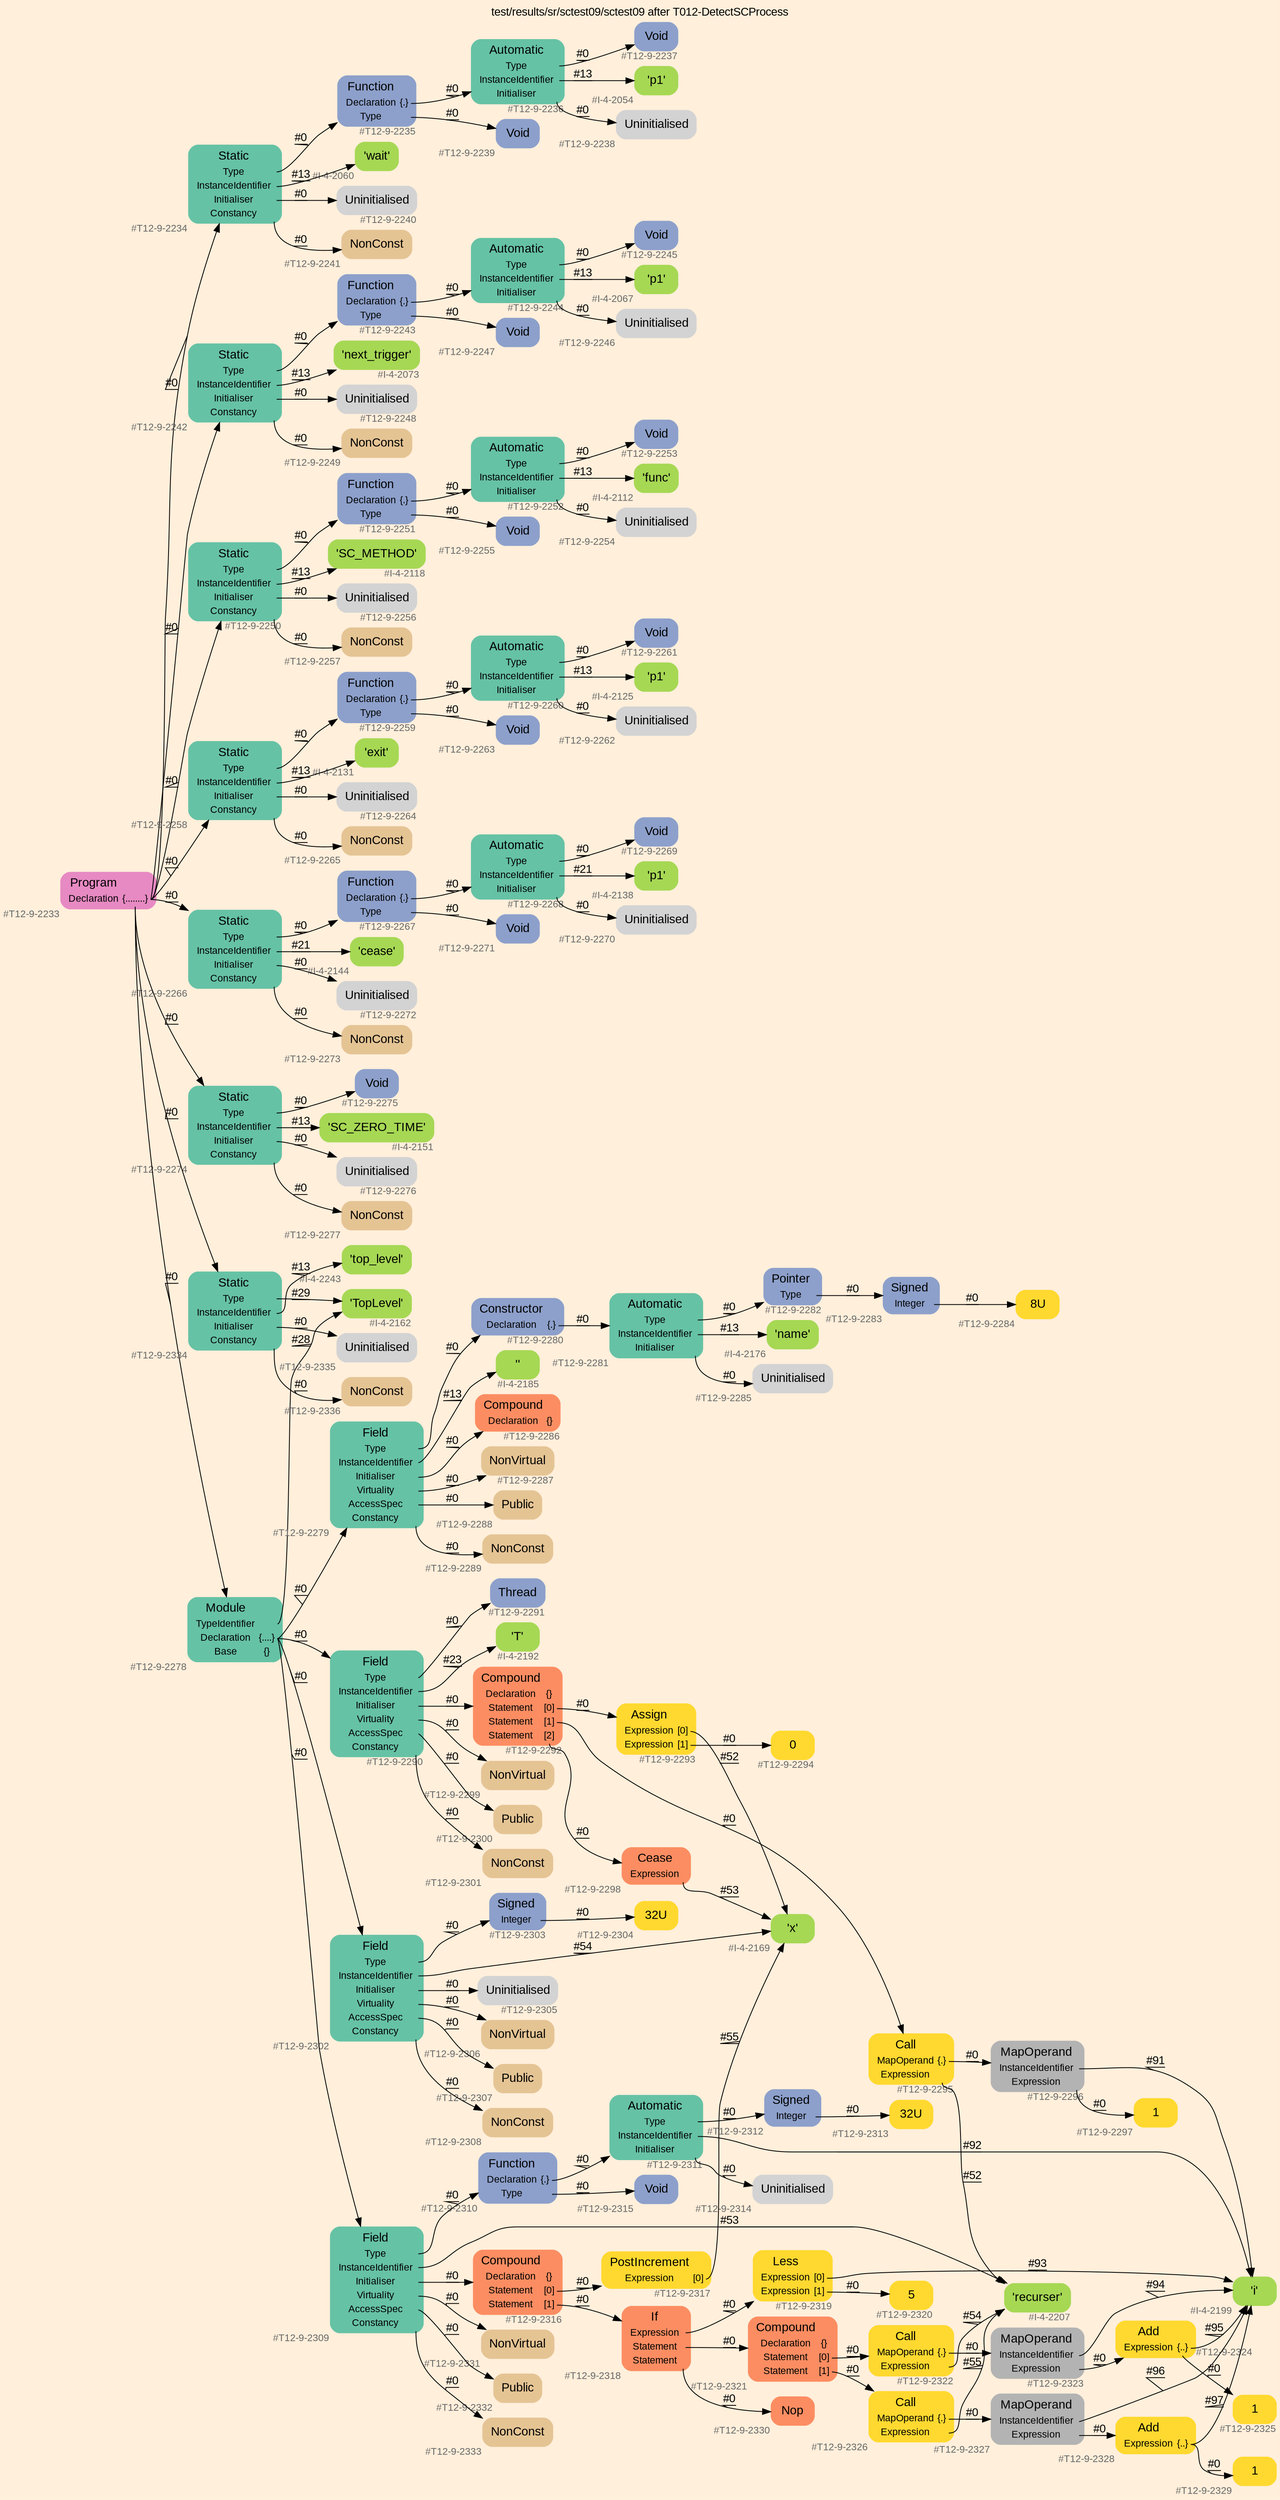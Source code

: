 digraph "test/results/sr/sctest09/sctest09 after T012-DetectSCProcess" {
label = "test/results/sr/sctest09/sctest09 after T012-DetectSCProcess"
labelloc = t
graph [
    rankdir = "LR"
    ranksep = 0.3
    bgcolor = antiquewhite1
    color = black
    fontcolor = black
    fontname = "Arial"
];
node [
    fontname = "Arial"
];
edge [
    fontname = "Arial"
];

// -------------------- node figure --------------------
// -------- block #T12-9-2233 ----------
"#T12-9-2233" [
    fillcolor = "/set28/4"
    xlabel = "#T12-9-2233"
    fontsize = "12"
    fontcolor = grey40
    shape = "plaintext"
    label = <<TABLE BORDER="0" CELLBORDER="0" CELLSPACING="0">
     <TR><TD><FONT COLOR="black" POINT-SIZE="15">Program</FONT></TD></TR>
     <TR><TD><FONT COLOR="black" POINT-SIZE="12">Declaration</FONT></TD><TD PORT="port0"><FONT COLOR="black" POINT-SIZE="12">{........}</FONT></TD></TR>
    </TABLE>>
    style = "rounded,filled"
];

// -------- block #T12-9-2234 ----------
"#T12-9-2234" [
    fillcolor = "/set28/1"
    xlabel = "#T12-9-2234"
    fontsize = "12"
    fontcolor = grey40
    shape = "plaintext"
    label = <<TABLE BORDER="0" CELLBORDER="0" CELLSPACING="0">
     <TR><TD><FONT COLOR="black" POINT-SIZE="15">Static</FONT></TD></TR>
     <TR><TD><FONT COLOR="black" POINT-SIZE="12">Type</FONT></TD><TD PORT="port0"></TD></TR>
     <TR><TD><FONT COLOR="black" POINT-SIZE="12">InstanceIdentifier</FONT></TD><TD PORT="port1"></TD></TR>
     <TR><TD><FONT COLOR="black" POINT-SIZE="12">Initialiser</FONT></TD><TD PORT="port2"></TD></TR>
     <TR><TD><FONT COLOR="black" POINT-SIZE="12">Constancy</FONT></TD><TD PORT="port3"></TD></TR>
    </TABLE>>
    style = "rounded,filled"
];

// -------- block #T12-9-2235 ----------
"#T12-9-2235" [
    fillcolor = "/set28/3"
    xlabel = "#T12-9-2235"
    fontsize = "12"
    fontcolor = grey40
    shape = "plaintext"
    label = <<TABLE BORDER="0" CELLBORDER="0" CELLSPACING="0">
     <TR><TD><FONT COLOR="black" POINT-SIZE="15">Function</FONT></TD></TR>
     <TR><TD><FONT COLOR="black" POINT-SIZE="12">Declaration</FONT></TD><TD PORT="port0"><FONT COLOR="black" POINT-SIZE="12">{.}</FONT></TD></TR>
     <TR><TD><FONT COLOR="black" POINT-SIZE="12">Type</FONT></TD><TD PORT="port1"></TD></TR>
    </TABLE>>
    style = "rounded,filled"
];

// -------- block #T12-9-2236 ----------
"#T12-9-2236" [
    fillcolor = "/set28/1"
    xlabel = "#T12-9-2236"
    fontsize = "12"
    fontcolor = grey40
    shape = "plaintext"
    label = <<TABLE BORDER="0" CELLBORDER="0" CELLSPACING="0">
     <TR><TD><FONT COLOR="black" POINT-SIZE="15">Automatic</FONT></TD></TR>
     <TR><TD><FONT COLOR="black" POINT-SIZE="12">Type</FONT></TD><TD PORT="port0"></TD></TR>
     <TR><TD><FONT COLOR="black" POINT-SIZE="12">InstanceIdentifier</FONT></TD><TD PORT="port1"></TD></TR>
     <TR><TD><FONT COLOR="black" POINT-SIZE="12">Initialiser</FONT></TD><TD PORT="port2"></TD></TR>
    </TABLE>>
    style = "rounded,filled"
];

// -------- block #T12-9-2237 ----------
"#T12-9-2237" [
    fillcolor = "/set28/3"
    xlabel = "#T12-9-2237"
    fontsize = "12"
    fontcolor = grey40
    shape = "plaintext"
    label = <<TABLE BORDER="0" CELLBORDER="0" CELLSPACING="0">
     <TR><TD><FONT COLOR="black" POINT-SIZE="15">Void</FONT></TD></TR>
    </TABLE>>
    style = "rounded,filled"
];

// -------- block #I-4-2054 ----------
"#I-4-2054" [
    fillcolor = "/set28/5"
    xlabel = "#I-4-2054"
    fontsize = "12"
    fontcolor = grey40
    shape = "plaintext"
    label = <<TABLE BORDER="0" CELLBORDER="0" CELLSPACING="0">
     <TR><TD><FONT COLOR="black" POINT-SIZE="15">'p1'</FONT></TD></TR>
    </TABLE>>
    style = "rounded,filled"
];

// -------- block #T12-9-2238 ----------
"#T12-9-2238" [
    xlabel = "#T12-9-2238"
    fontsize = "12"
    fontcolor = grey40
    shape = "plaintext"
    label = <<TABLE BORDER="0" CELLBORDER="0" CELLSPACING="0">
     <TR><TD><FONT COLOR="black" POINT-SIZE="15">Uninitialised</FONT></TD></TR>
    </TABLE>>
    style = "rounded,filled"
];

// -------- block #T12-9-2239 ----------
"#T12-9-2239" [
    fillcolor = "/set28/3"
    xlabel = "#T12-9-2239"
    fontsize = "12"
    fontcolor = grey40
    shape = "plaintext"
    label = <<TABLE BORDER="0" CELLBORDER="0" CELLSPACING="0">
     <TR><TD><FONT COLOR="black" POINT-SIZE="15">Void</FONT></TD></TR>
    </TABLE>>
    style = "rounded,filled"
];

// -------- block #I-4-2060 ----------
"#I-4-2060" [
    fillcolor = "/set28/5"
    xlabel = "#I-4-2060"
    fontsize = "12"
    fontcolor = grey40
    shape = "plaintext"
    label = <<TABLE BORDER="0" CELLBORDER="0" CELLSPACING="0">
     <TR><TD><FONT COLOR="black" POINT-SIZE="15">'wait'</FONT></TD></TR>
    </TABLE>>
    style = "rounded,filled"
];

// -------- block #T12-9-2240 ----------
"#T12-9-2240" [
    xlabel = "#T12-9-2240"
    fontsize = "12"
    fontcolor = grey40
    shape = "plaintext"
    label = <<TABLE BORDER="0" CELLBORDER="0" CELLSPACING="0">
     <TR><TD><FONT COLOR="black" POINT-SIZE="15">Uninitialised</FONT></TD></TR>
    </TABLE>>
    style = "rounded,filled"
];

// -------- block #T12-9-2241 ----------
"#T12-9-2241" [
    fillcolor = "/set28/7"
    xlabel = "#T12-9-2241"
    fontsize = "12"
    fontcolor = grey40
    shape = "plaintext"
    label = <<TABLE BORDER="0" CELLBORDER="0" CELLSPACING="0">
     <TR><TD><FONT COLOR="black" POINT-SIZE="15">NonConst</FONT></TD></TR>
    </TABLE>>
    style = "rounded,filled"
];

// -------- block #T12-9-2242 ----------
"#T12-9-2242" [
    fillcolor = "/set28/1"
    xlabel = "#T12-9-2242"
    fontsize = "12"
    fontcolor = grey40
    shape = "plaintext"
    label = <<TABLE BORDER="0" CELLBORDER="0" CELLSPACING="0">
     <TR><TD><FONT COLOR="black" POINT-SIZE="15">Static</FONT></TD></TR>
     <TR><TD><FONT COLOR="black" POINT-SIZE="12">Type</FONT></TD><TD PORT="port0"></TD></TR>
     <TR><TD><FONT COLOR="black" POINT-SIZE="12">InstanceIdentifier</FONT></TD><TD PORT="port1"></TD></TR>
     <TR><TD><FONT COLOR="black" POINT-SIZE="12">Initialiser</FONT></TD><TD PORT="port2"></TD></TR>
     <TR><TD><FONT COLOR="black" POINT-SIZE="12">Constancy</FONT></TD><TD PORT="port3"></TD></TR>
    </TABLE>>
    style = "rounded,filled"
];

// -------- block #T12-9-2243 ----------
"#T12-9-2243" [
    fillcolor = "/set28/3"
    xlabel = "#T12-9-2243"
    fontsize = "12"
    fontcolor = grey40
    shape = "plaintext"
    label = <<TABLE BORDER="0" CELLBORDER="0" CELLSPACING="0">
     <TR><TD><FONT COLOR="black" POINT-SIZE="15">Function</FONT></TD></TR>
     <TR><TD><FONT COLOR="black" POINT-SIZE="12">Declaration</FONT></TD><TD PORT="port0"><FONT COLOR="black" POINT-SIZE="12">{.}</FONT></TD></TR>
     <TR><TD><FONT COLOR="black" POINT-SIZE="12">Type</FONT></TD><TD PORT="port1"></TD></TR>
    </TABLE>>
    style = "rounded,filled"
];

// -------- block #T12-9-2244 ----------
"#T12-9-2244" [
    fillcolor = "/set28/1"
    xlabel = "#T12-9-2244"
    fontsize = "12"
    fontcolor = grey40
    shape = "plaintext"
    label = <<TABLE BORDER="0" CELLBORDER="0" CELLSPACING="0">
     <TR><TD><FONT COLOR="black" POINT-SIZE="15">Automatic</FONT></TD></TR>
     <TR><TD><FONT COLOR="black" POINT-SIZE="12">Type</FONT></TD><TD PORT="port0"></TD></TR>
     <TR><TD><FONT COLOR="black" POINT-SIZE="12">InstanceIdentifier</FONT></TD><TD PORT="port1"></TD></TR>
     <TR><TD><FONT COLOR="black" POINT-SIZE="12">Initialiser</FONT></TD><TD PORT="port2"></TD></TR>
    </TABLE>>
    style = "rounded,filled"
];

// -------- block #T12-9-2245 ----------
"#T12-9-2245" [
    fillcolor = "/set28/3"
    xlabel = "#T12-9-2245"
    fontsize = "12"
    fontcolor = grey40
    shape = "plaintext"
    label = <<TABLE BORDER="0" CELLBORDER="0" CELLSPACING="0">
     <TR><TD><FONT COLOR="black" POINT-SIZE="15">Void</FONT></TD></TR>
    </TABLE>>
    style = "rounded,filled"
];

// -------- block #I-4-2067 ----------
"#I-4-2067" [
    fillcolor = "/set28/5"
    xlabel = "#I-4-2067"
    fontsize = "12"
    fontcolor = grey40
    shape = "plaintext"
    label = <<TABLE BORDER="0" CELLBORDER="0" CELLSPACING="0">
     <TR><TD><FONT COLOR="black" POINT-SIZE="15">'p1'</FONT></TD></TR>
    </TABLE>>
    style = "rounded,filled"
];

// -------- block #T12-9-2246 ----------
"#T12-9-2246" [
    xlabel = "#T12-9-2246"
    fontsize = "12"
    fontcolor = grey40
    shape = "plaintext"
    label = <<TABLE BORDER="0" CELLBORDER="0" CELLSPACING="0">
     <TR><TD><FONT COLOR="black" POINT-SIZE="15">Uninitialised</FONT></TD></TR>
    </TABLE>>
    style = "rounded,filled"
];

// -------- block #T12-9-2247 ----------
"#T12-9-2247" [
    fillcolor = "/set28/3"
    xlabel = "#T12-9-2247"
    fontsize = "12"
    fontcolor = grey40
    shape = "plaintext"
    label = <<TABLE BORDER="0" CELLBORDER="0" CELLSPACING="0">
     <TR><TD><FONT COLOR="black" POINT-SIZE="15">Void</FONT></TD></TR>
    </TABLE>>
    style = "rounded,filled"
];

// -------- block #I-4-2073 ----------
"#I-4-2073" [
    fillcolor = "/set28/5"
    xlabel = "#I-4-2073"
    fontsize = "12"
    fontcolor = grey40
    shape = "plaintext"
    label = <<TABLE BORDER="0" CELLBORDER="0" CELLSPACING="0">
     <TR><TD><FONT COLOR="black" POINT-SIZE="15">'next_trigger'</FONT></TD></TR>
    </TABLE>>
    style = "rounded,filled"
];

// -------- block #T12-9-2248 ----------
"#T12-9-2248" [
    xlabel = "#T12-9-2248"
    fontsize = "12"
    fontcolor = grey40
    shape = "plaintext"
    label = <<TABLE BORDER="0" CELLBORDER="0" CELLSPACING="0">
     <TR><TD><FONT COLOR="black" POINT-SIZE="15">Uninitialised</FONT></TD></TR>
    </TABLE>>
    style = "rounded,filled"
];

// -------- block #T12-9-2249 ----------
"#T12-9-2249" [
    fillcolor = "/set28/7"
    xlabel = "#T12-9-2249"
    fontsize = "12"
    fontcolor = grey40
    shape = "plaintext"
    label = <<TABLE BORDER="0" CELLBORDER="0" CELLSPACING="0">
     <TR><TD><FONT COLOR="black" POINT-SIZE="15">NonConst</FONT></TD></TR>
    </TABLE>>
    style = "rounded,filled"
];

// -------- block #T12-9-2250 ----------
"#T12-9-2250" [
    fillcolor = "/set28/1"
    xlabel = "#T12-9-2250"
    fontsize = "12"
    fontcolor = grey40
    shape = "plaintext"
    label = <<TABLE BORDER="0" CELLBORDER="0" CELLSPACING="0">
     <TR><TD><FONT COLOR="black" POINT-SIZE="15">Static</FONT></TD></TR>
     <TR><TD><FONT COLOR="black" POINT-SIZE="12">Type</FONT></TD><TD PORT="port0"></TD></TR>
     <TR><TD><FONT COLOR="black" POINT-SIZE="12">InstanceIdentifier</FONT></TD><TD PORT="port1"></TD></TR>
     <TR><TD><FONT COLOR="black" POINT-SIZE="12">Initialiser</FONT></TD><TD PORT="port2"></TD></TR>
     <TR><TD><FONT COLOR="black" POINT-SIZE="12">Constancy</FONT></TD><TD PORT="port3"></TD></TR>
    </TABLE>>
    style = "rounded,filled"
];

// -------- block #T12-9-2251 ----------
"#T12-9-2251" [
    fillcolor = "/set28/3"
    xlabel = "#T12-9-2251"
    fontsize = "12"
    fontcolor = grey40
    shape = "plaintext"
    label = <<TABLE BORDER="0" CELLBORDER="0" CELLSPACING="0">
     <TR><TD><FONT COLOR="black" POINT-SIZE="15">Function</FONT></TD></TR>
     <TR><TD><FONT COLOR="black" POINT-SIZE="12">Declaration</FONT></TD><TD PORT="port0"><FONT COLOR="black" POINT-SIZE="12">{.}</FONT></TD></TR>
     <TR><TD><FONT COLOR="black" POINT-SIZE="12">Type</FONT></TD><TD PORT="port1"></TD></TR>
    </TABLE>>
    style = "rounded,filled"
];

// -------- block #T12-9-2252 ----------
"#T12-9-2252" [
    fillcolor = "/set28/1"
    xlabel = "#T12-9-2252"
    fontsize = "12"
    fontcolor = grey40
    shape = "plaintext"
    label = <<TABLE BORDER="0" CELLBORDER="0" CELLSPACING="0">
     <TR><TD><FONT COLOR="black" POINT-SIZE="15">Automatic</FONT></TD></TR>
     <TR><TD><FONT COLOR="black" POINT-SIZE="12">Type</FONT></TD><TD PORT="port0"></TD></TR>
     <TR><TD><FONT COLOR="black" POINT-SIZE="12">InstanceIdentifier</FONT></TD><TD PORT="port1"></TD></TR>
     <TR><TD><FONT COLOR="black" POINT-SIZE="12">Initialiser</FONT></TD><TD PORT="port2"></TD></TR>
    </TABLE>>
    style = "rounded,filled"
];

// -------- block #T12-9-2253 ----------
"#T12-9-2253" [
    fillcolor = "/set28/3"
    xlabel = "#T12-9-2253"
    fontsize = "12"
    fontcolor = grey40
    shape = "plaintext"
    label = <<TABLE BORDER="0" CELLBORDER="0" CELLSPACING="0">
     <TR><TD><FONT COLOR="black" POINT-SIZE="15">Void</FONT></TD></TR>
    </TABLE>>
    style = "rounded,filled"
];

// -------- block #I-4-2112 ----------
"#I-4-2112" [
    fillcolor = "/set28/5"
    xlabel = "#I-4-2112"
    fontsize = "12"
    fontcolor = grey40
    shape = "plaintext"
    label = <<TABLE BORDER="0" CELLBORDER="0" CELLSPACING="0">
     <TR><TD><FONT COLOR="black" POINT-SIZE="15">'func'</FONT></TD></TR>
    </TABLE>>
    style = "rounded,filled"
];

// -------- block #T12-9-2254 ----------
"#T12-9-2254" [
    xlabel = "#T12-9-2254"
    fontsize = "12"
    fontcolor = grey40
    shape = "plaintext"
    label = <<TABLE BORDER="0" CELLBORDER="0" CELLSPACING="0">
     <TR><TD><FONT COLOR="black" POINT-SIZE="15">Uninitialised</FONT></TD></TR>
    </TABLE>>
    style = "rounded,filled"
];

// -------- block #T12-9-2255 ----------
"#T12-9-2255" [
    fillcolor = "/set28/3"
    xlabel = "#T12-9-2255"
    fontsize = "12"
    fontcolor = grey40
    shape = "plaintext"
    label = <<TABLE BORDER="0" CELLBORDER="0" CELLSPACING="0">
     <TR><TD><FONT COLOR="black" POINT-SIZE="15">Void</FONT></TD></TR>
    </TABLE>>
    style = "rounded,filled"
];

// -------- block #I-4-2118 ----------
"#I-4-2118" [
    fillcolor = "/set28/5"
    xlabel = "#I-4-2118"
    fontsize = "12"
    fontcolor = grey40
    shape = "plaintext"
    label = <<TABLE BORDER="0" CELLBORDER="0" CELLSPACING="0">
     <TR><TD><FONT COLOR="black" POINT-SIZE="15">'SC_METHOD'</FONT></TD></TR>
    </TABLE>>
    style = "rounded,filled"
];

// -------- block #T12-9-2256 ----------
"#T12-9-2256" [
    xlabel = "#T12-9-2256"
    fontsize = "12"
    fontcolor = grey40
    shape = "plaintext"
    label = <<TABLE BORDER="0" CELLBORDER="0" CELLSPACING="0">
     <TR><TD><FONT COLOR="black" POINT-SIZE="15">Uninitialised</FONT></TD></TR>
    </TABLE>>
    style = "rounded,filled"
];

// -------- block #T12-9-2257 ----------
"#T12-9-2257" [
    fillcolor = "/set28/7"
    xlabel = "#T12-9-2257"
    fontsize = "12"
    fontcolor = grey40
    shape = "plaintext"
    label = <<TABLE BORDER="0" CELLBORDER="0" CELLSPACING="0">
     <TR><TD><FONT COLOR="black" POINT-SIZE="15">NonConst</FONT></TD></TR>
    </TABLE>>
    style = "rounded,filled"
];

// -------- block #T12-9-2258 ----------
"#T12-9-2258" [
    fillcolor = "/set28/1"
    xlabel = "#T12-9-2258"
    fontsize = "12"
    fontcolor = grey40
    shape = "plaintext"
    label = <<TABLE BORDER="0" CELLBORDER="0" CELLSPACING="0">
     <TR><TD><FONT COLOR="black" POINT-SIZE="15">Static</FONT></TD></TR>
     <TR><TD><FONT COLOR="black" POINT-SIZE="12">Type</FONT></TD><TD PORT="port0"></TD></TR>
     <TR><TD><FONT COLOR="black" POINT-SIZE="12">InstanceIdentifier</FONT></TD><TD PORT="port1"></TD></TR>
     <TR><TD><FONT COLOR="black" POINT-SIZE="12">Initialiser</FONT></TD><TD PORT="port2"></TD></TR>
     <TR><TD><FONT COLOR="black" POINT-SIZE="12">Constancy</FONT></TD><TD PORT="port3"></TD></TR>
    </TABLE>>
    style = "rounded,filled"
];

// -------- block #T12-9-2259 ----------
"#T12-9-2259" [
    fillcolor = "/set28/3"
    xlabel = "#T12-9-2259"
    fontsize = "12"
    fontcolor = grey40
    shape = "plaintext"
    label = <<TABLE BORDER="0" CELLBORDER="0" CELLSPACING="0">
     <TR><TD><FONT COLOR="black" POINT-SIZE="15">Function</FONT></TD></TR>
     <TR><TD><FONT COLOR="black" POINT-SIZE="12">Declaration</FONT></TD><TD PORT="port0"><FONT COLOR="black" POINT-SIZE="12">{.}</FONT></TD></TR>
     <TR><TD><FONT COLOR="black" POINT-SIZE="12">Type</FONT></TD><TD PORT="port1"></TD></TR>
    </TABLE>>
    style = "rounded,filled"
];

// -------- block #T12-9-2260 ----------
"#T12-9-2260" [
    fillcolor = "/set28/1"
    xlabel = "#T12-9-2260"
    fontsize = "12"
    fontcolor = grey40
    shape = "plaintext"
    label = <<TABLE BORDER="0" CELLBORDER="0" CELLSPACING="0">
     <TR><TD><FONT COLOR="black" POINT-SIZE="15">Automatic</FONT></TD></TR>
     <TR><TD><FONT COLOR="black" POINT-SIZE="12">Type</FONT></TD><TD PORT="port0"></TD></TR>
     <TR><TD><FONT COLOR="black" POINT-SIZE="12">InstanceIdentifier</FONT></TD><TD PORT="port1"></TD></TR>
     <TR><TD><FONT COLOR="black" POINT-SIZE="12">Initialiser</FONT></TD><TD PORT="port2"></TD></TR>
    </TABLE>>
    style = "rounded,filled"
];

// -------- block #T12-9-2261 ----------
"#T12-9-2261" [
    fillcolor = "/set28/3"
    xlabel = "#T12-9-2261"
    fontsize = "12"
    fontcolor = grey40
    shape = "plaintext"
    label = <<TABLE BORDER="0" CELLBORDER="0" CELLSPACING="0">
     <TR><TD><FONT COLOR="black" POINT-SIZE="15">Void</FONT></TD></TR>
    </TABLE>>
    style = "rounded,filled"
];

// -------- block #I-4-2125 ----------
"#I-4-2125" [
    fillcolor = "/set28/5"
    xlabel = "#I-4-2125"
    fontsize = "12"
    fontcolor = grey40
    shape = "plaintext"
    label = <<TABLE BORDER="0" CELLBORDER="0" CELLSPACING="0">
     <TR><TD><FONT COLOR="black" POINT-SIZE="15">'p1'</FONT></TD></TR>
    </TABLE>>
    style = "rounded,filled"
];

// -------- block #T12-9-2262 ----------
"#T12-9-2262" [
    xlabel = "#T12-9-2262"
    fontsize = "12"
    fontcolor = grey40
    shape = "plaintext"
    label = <<TABLE BORDER="0" CELLBORDER="0" CELLSPACING="0">
     <TR><TD><FONT COLOR="black" POINT-SIZE="15">Uninitialised</FONT></TD></TR>
    </TABLE>>
    style = "rounded,filled"
];

// -------- block #T12-9-2263 ----------
"#T12-9-2263" [
    fillcolor = "/set28/3"
    xlabel = "#T12-9-2263"
    fontsize = "12"
    fontcolor = grey40
    shape = "plaintext"
    label = <<TABLE BORDER="0" CELLBORDER="0" CELLSPACING="0">
     <TR><TD><FONT COLOR="black" POINT-SIZE="15">Void</FONT></TD></TR>
    </TABLE>>
    style = "rounded,filled"
];

// -------- block #I-4-2131 ----------
"#I-4-2131" [
    fillcolor = "/set28/5"
    xlabel = "#I-4-2131"
    fontsize = "12"
    fontcolor = grey40
    shape = "plaintext"
    label = <<TABLE BORDER="0" CELLBORDER="0" CELLSPACING="0">
     <TR><TD><FONT COLOR="black" POINT-SIZE="15">'exit'</FONT></TD></TR>
    </TABLE>>
    style = "rounded,filled"
];

// -------- block #T12-9-2264 ----------
"#T12-9-2264" [
    xlabel = "#T12-9-2264"
    fontsize = "12"
    fontcolor = grey40
    shape = "plaintext"
    label = <<TABLE BORDER="0" CELLBORDER="0" CELLSPACING="0">
     <TR><TD><FONT COLOR="black" POINT-SIZE="15">Uninitialised</FONT></TD></TR>
    </TABLE>>
    style = "rounded,filled"
];

// -------- block #T12-9-2265 ----------
"#T12-9-2265" [
    fillcolor = "/set28/7"
    xlabel = "#T12-9-2265"
    fontsize = "12"
    fontcolor = grey40
    shape = "plaintext"
    label = <<TABLE BORDER="0" CELLBORDER="0" CELLSPACING="0">
     <TR><TD><FONT COLOR="black" POINT-SIZE="15">NonConst</FONT></TD></TR>
    </TABLE>>
    style = "rounded,filled"
];

// -------- block #T12-9-2266 ----------
"#T12-9-2266" [
    fillcolor = "/set28/1"
    xlabel = "#T12-9-2266"
    fontsize = "12"
    fontcolor = grey40
    shape = "plaintext"
    label = <<TABLE BORDER="0" CELLBORDER="0" CELLSPACING="0">
     <TR><TD><FONT COLOR="black" POINT-SIZE="15">Static</FONT></TD></TR>
     <TR><TD><FONT COLOR="black" POINT-SIZE="12">Type</FONT></TD><TD PORT="port0"></TD></TR>
     <TR><TD><FONT COLOR="black" POINT-SIZE="12">InstanceIdentifier</FONT></TD><TD PORT="port1"></TD></TR>
     <TR><TD><FONT COLOR="black" POINT-SIZE="12">Initialiser</FONT></TD><TD PORT="port2"></TD></TR>
     <TR><TD><FONT COLOR="black" POINT-SIZE="12">Constancy</FONT></TD><TD PORT="port3"></TD></TR>
    </TABLE>>
    style = "rounded,filled"
];

// -------- block #T12-9-2267 ----------
"#T12-9-2267" [
    fillcolor = "/set28/3"
    xlabel = "#T12-9-2267"
    fontsize = "12"
    fontcolor = grey40
    shape = "plaintext"
    label = <<TABLE BORDER="0" CELLBORDER="0" CELLSPACING="0">
     <TR><TD><FONT COLOR="black" POINT-SIZE="15">Function</FONT></TD></TR>
     <TR><TD><FONT COLOR="black" POINT-SIZE="12">Declaration</FONT></TD><TD PORT="port0"><FONT COLOR="black" POINT-SIZE="12">{.}</FONT></TD></TR>
     <TR><TD><FONT COLOR="black" POINT-SIZE="12">Type</FONT></TD><TD PORT="port1"></TD></TR>
    </TABLE>>
    style = "rounded,filled"
];

// -------- block #T12-9-2268 ----------
"#T12-9-2268" [
    fillcolor = "/set28/1"
    xlabel = "#T12-9-2268"
    fontsize = "12"
    fontcolor = grey40
    shape = "plaintext"
    label = <<TABLE BORDER="0" CELLBORDER="0" CELLSPACING="0">
     <TR><TD><FONT COLOR="black" POINT-SIZE="15">Automatic</FONT></TD></TR>
     <TR><TD><FONT COLOR="black" POINT-SIZE="12">Type</FONT></TD><TD PORT="port0"></TD></TR>
     <TR><TD><FONT COLOR="black" POINT-SIZE="12">InstanceIdentifier</FONT></TD><TD PORT="port1"></TD></TR>
     <TR><TD><FONT COLOR="black" POINT-SIZE="12">Initialiser</FONT></TD><TD PORT="port2"></TD></TR>
    </TABLE>>
    style = "rounded,filled"
];

// -------- block #T12-9-2269 ----------
"#T12-9-2269" [
    fillcolor = "/set28/3"
    xlabel = "#T12-9-2269"
    fontsize = "12"
    fontcolor = grey40
    shape = "plaintext"
    label = <<TABLE BORDER="0" CELLBORDER="0" CELLSPACING="0">
     <TR><TD><FONT COLOR="black" POINT-SIZE="15">Void</FONT></TD></TR>
    </TABLE>>
    style = "rounded,filled"
];

// -------- block #I-4-2138 ----------
"#I-4-2138" [
    fillcolor = "/set28/5"
    xlabel = "#I-4-2138"
    fontsize = "12"
    fontcolor = grey40
    shape = "plaintext"
    label = <<TABLE BORDER="0" CELLBORDER="0" CELLSPACING="0">
     <TR><TD><FONT COLOR="black" POINT-SIZE="15">'p1'</FONT></TD></TR>
    </TABLE>>
    style = "rounded,filled"
];

// -------- block #T12-9-2270 ----------
"#T12-9-2270" [
    xlabel = "#T12-9-2270"
    fontsize = "12"
    fontcolor = grey40
    shape = "plaintext"
    label = <<TABLE BORDER="0" CELLBORDER="0" CELLSPACING="0">
     <TR><TD><FONT COLOR="black" POINT-SIZE="15">Uninitialised</FONT></TD></TR>
    </TABLE>>
    style = "rounded,filled"
];

// -------- block #T12-9-2271 ----------
"#T12-9-2271" [
    fillcolor = "/set28/3"
    xlabel = "#T12-9-2271"
    fontsize = "12"
    fontcolor = grey40
    shape = "plaintext"
    label = <<TABLE BORDER="0" CELLBORDER="0" CELLSPACING="0">
     <TR><TD><FONT COLOR="black" POINT-SIZE="15">Void</FONT></TD></TR>
    </TABLE>>
    style = "rounded,filled"
];

// -------- block #I-4-2144 ----------
"#I-4-2144" [
    fillcolor = "/set28/5"
    xlabel = "#I-4-2144"
    fontsize = "12"
    fontcolor = grey40
    shape = "plaintext"
    label = <<TABLE BORDER="0" CELLBORDER="0" CELLSPACING="0">
     <TR><TD><FONT COLOR="black" POINT-SIZE="15">'cease'</FONT></TD></TR>
    </TABLE>>
    style = "rounded,filled"
];

// -------- block #T12-9-2272 ----------
"#T12-9-2272" [
    xlabel = "#T12-9-2272"
    fontsize = "12"
    fontcolor = grey40
    shape = "plaintext"
    label = <<TABLE BORDER="0" CELLBORDER="0" CELLSPACING="0">
     <TR><TD><FONT COLOR="black" POINT-SIZE="15">Uninitialised</FONT></TD></TR>
    </TABLE>>
    style = "rounded,filled"
];

// -------- block #T12-9-2273 ----------
"#T12-9-2273" [
    fillcolor = "/set28/7"
    xlabel = "#T12-9-2273"
    fontsize = "12"
    fontcolor = grey40
    shape = "plaintext"
    label = <<TABLE BORDER="0" CELLBORDER="0" CELLSPACING="0">
     <TR><TD><FONT COLOR="black" POINT-SIZE="15">NonConst</FONT></TD></TR>
    </TABLE>>
    style = "rounded,filled"
];

// -------- block #T12-9-2274 ----------
"#T12-9-2274" [
    fillcolor = "/set28/1"
    xlabel = "#T12-9-2274"
    fontsize = "12"
    fontcolor = grey40
    shape = "plaintext"
    label = <<TABLE BORDER="0" CELLBORDER="0" CELLSPACING="0">
     <TR><TD><FONT COLOR="black" POINT-SIZE="15">Static</FONT></TD></TR>
     <TR><TD><FONT COLOR="black" POINT-SIZE="12">Type</FONT></TD><TD PORT="port0"></TD></TR>
     <TR><TD><FONT COLOR="black" POINT-SIZE="12">InstanceIdentifier</FONT></TD><TD PORT="port1"></TD></TR>
     <TR><TD><FONT COLOR="black" POINT-SIZE="12">Initialiser</FONT></TD><TD PORT="port2"></TD></TR>
     <TR><TD><FONT COLOR="black" POINT-SIZE="12">Constancy</FONT></TD><TD PORT="port3"></TD></TR>
    </TABLE>>
    style = "rounded,filled"
];

// -------- block #T12-9-2275 ----------
"#T12-9-2275" [
    fillcolor = "/set28/3"
    xlabel = "#T12-9-2275"
    fontsize = "12"
    fontcolor = grey40
    shape = "plaintext"
    label = <<TABLE BORDER="0" CELLBORDER="0" CELLSPACING="0">
     <TR><TD><FONT COLOR="black" POINT-SIZE="15">Void</FONT></TD></TR>
    </TABLE>>
    style = "rounded,filled"
];

// -------- block #I-4-2151 ----------
"#I-4-2151" [
    fillcolor = "/set28/5"
    xlabel = "#I-4-2151"
    fontsize = "12"
    fontcolor = grey40
    shape = "plaintext"
    label = <<TABLE BORDER="0" CELLBORDER="0" CELLSPACING="0">
     <TR><TD><FONT COLOR="black" POINT-SIZE="15">'SC_ZERO_TIME'</FONT></TD></TR>
    </TABLE>>
    style = "rounded,filled"
];

// -------- block #T12-9-2276 ----------
"#T12-9-2276" [
    xlabel = "#T12-9-2276"
    fontsize = "12"
    fontcolor = grey40
    shape = "plaintext"
    label = <<TABLE BORDER="0" CELLBORDER="0" CELLSPACING="0">
     <TR><TD><FONT COLOR="black" POINT-SIZE="15">Uninitialised</FONT></TD></TR>
    </TABLE>>
    style = "rounded,filled"
];

// -------- block #T12-9-2277 ----------
"#T12-9-2277" [
    fillcolor = "/set28/7"
    xlabel = "#T12-9-2277"
    fontsize = "12"
    fontcolor = grey40
    shape = "plaintext"
    label = <<TABLE BORDER="0" CELLBORDER="0" CELLSPACING="0">
     <TR><TD><FONT COLOR="black" POINT-SIZE="15">NonConst</FONT></TD></TR>
    </TABLE>>
    style = "rounded,filled"
];

// -------- block #T12-9-2278 ----------
"#T12-9-2278" [
    fillcolor = "/set28/1"
    xlabel = "#T12-9-2278"
    fontsize = "12"
    fontcolor = grey40
    shape = "plaintext"
    label = <<TABLE BORDER="0" CELLBORDER="0" CELLSPACING="0">
     <TR><TD><FONT COLOR="black" POINT-SIZE="15">Module</FONT></TD></TR>
     <TR><TD><FONT COLOR="black" POINT-SIZE="12">TypeIdentifier</FONT></TD><TD PORT="port0"></TD></TR>
     <TR><TD><FONT COLOR="black" POINT-SIZE="12">Declaration</FONT></TD><TD PORT="port1"><FONT COLOR="black" POINT-SIZE="12">{....}</FONT></TD></TR>
     <TR><TD><FONT COLOR="black" POINT-SIZE="12">Base</FONT></TD><TD PORT="port2"><FONT COLOR="black" POINT-SIZE="12">{}</FONT></TD></TR>
    </TABLE>>
    style = "rounded,filled"
];

// -------- block #I-4-2162 ----------
"#I-4-2162" [
    fillcolor = "/set28/5"
    xlabel = "#I-4-2162"
    fontsize = "12"
    fontcolor = grey40
    shape = "plaintext"
    label = <<TABLE BORDER="0" CELLBORDER="0" CELLSPACING="0">
     <TR><TD><FONT COLOR="black" POINT-SIZE="15">'TopLevel'</FONT></TD></TR>
    </TABLE>>
    style = "rounded,filled"
];

// -------- block #T12-9-2279 ----------
"#T12-9-2279" [
    fillcolor = "/set28/1"
    xlabel = "#T12-9-2279"
    fontsize = "12"
    fontcolor = grey40
    shape = "plaintext"
    label = <<TABLE BORDER="0" CELLBORDER="0" CELLSPACING="0">
     <TR><TD><FONT COLOR="black" POINT-SIZE="15">Field</FONT></TD></TR>
     <TR><TD><FONT COLOR="black" POINT-SIZE="12">Type</FONT></TD><TD PORT="port0"></TD></TR>
     <TR><TD><FONT COLOR="black" POINT-SIZE="12">InstanceIdentifier</FONT></TD><TD PORT="port1"></TD></TR>
     <TR><TD><FONT COLOR="black" POINT-SIZE="12">Initialiser</FONT></TD><TD PORT="port2"></TD></TR>
     <TR><TD><FONT COLOR="black" POINT-SIZE="12">Virtuality</FONT></TD><TD PORT="port3"></TD></TR>
     <TR><TD><FONT COLOR="black" POINT-SIZE="12">AccessSpec</FONT></TD><TD PORT="port4"></TD></TR>
     <TR><TD><FONT COLOR="black" POINT-SIZE="12">Constancy</FONT></TD><TD PORT="port5"></TD></TR>
    </TABLE>>
    style = "rounded,filled"
];

// -------- block #T12-9-2280 ----------
"#T12-9-2280" [
    fillcolor = "/set28/3"
    xlabel = "#T12-9-2280"
    fontsize = "12"
    fontcolor = grey40
    shape = "plaintext"
    label = <<TABLE BORDER="0" CELLBORDER="0" CELLSPACING="0">
     <TR><TD><FONT COLOR="black" POINT-SIZE="15">Constructor</FONT></TD></TR>
     <TR><TD><FONT COLOR="black" POINT-SIZE="12">Declaration</FONT></TD><TD PORT="port0"><FONT COLOR="black" POINT-SIZE="12">{.}</FONT></TD></TR>
    </TABLE>>
    style = "rounded,filled"
];

// -------- block #T12-9-2281 ----------
"#T12-9-2281" [
    fillcolor = "/set28/1"
    xlabel = "#T12-9-2281"
    fontsize = "12"
    fontcolor = grey40
    shape = "plaintext"
    label = <<TABLE BORDER="0" CELLBORDER="0" CELLSPACING="0">
     <TR><TD><FONT COLOR="black" POINT-SIZE="15">Automatic</FONT></TD></TR>
     <TR><TD><FONT COLOR="black" POINT-SIZE="12">Type</FONT></TD><TD PORT="port0"></TD></TR>
     <TR><TD><FONT COLOR="black" POINT-SIZE="12">InstanceIdentifier</FONT></TD><TD PORT="port1"></TD></TR>
     <TR><TD><FONT COLOR="black" POINT-SIZE="12">Initialiser</FONT></TD><TD PORT="port2"></TD></TR>
    </TABLE>>
    style = "rounded,filled"
];

// -------- block #T12-9-2282 ----------
"#T12-9-2282" [
    fillcolor = "/set28/3"
    xlabel = "#T12-9-2282"
    fontsize = "12"
    fontcolor = grey40
    shape = "plaintext"
    label = <<TABLE BORDER="0" CELLBORDER="0" CELLSPACING="0">
     <TR><TD><FONT COLOR="black" POINT-SIZE="15">Pointer</FONT></TD></TR>
     <TR><TD><FONT COLOR="black" POINT-SIZE="12">Type</FONT></TD><TD PORT="port0"></TD></TR>
    </TABLE>>
    style = "rounded,filled"
];

// -------- block #T12-9-2283 ----------
"#T12-9-2283" [
    fillcolor = "/set28/3"
    xlabel = "#T12-9-2283"
    fontsize = "12"
    fontcolor = grey40
    shape = "plaintext"
    label = <<TABLE BORDER="0" CELLBORDER="0" CELLSPACING="0">
     <TR><TD><FONT COLOR="black" POINT-SIZE="15">Signed</FONT></TD></TR>
     <TR><TD><FONT COLOR="black" POINT-SIZE="12">Integer</FONT></TD><TD PORT="port0"></TD></TR>
    </TABLE>>
    style = "rounded,filled"
];

// -------- block #T12-9-2284 ----------
"#T12-9-2284" [
    fillcolor = "/set28/6"
    xlabel = "#T12-9-2284"
    fontsize = "12"
    fontcolor = grey40
    shape = "plaintext"
    label = <<TABLE BORDER="0" CELLBORDER="0" CELLSPACING="0">
     <TR><TD><FONT COLOR="black" POINT-SIZE="15">8U</FONT></TD></TR>
    </TABLE>>
    style = "rounded,filled"
];

// -------- block #I-4-2176 ----------
"#I-4-2176" [
    fillcolor = "/set28/5"
    xlabel = "#I-4-2176"
    fontsize = "12"
    fontcolor = grey40
    shape = "plaintext"
    label = <<TABLE BORDER="0" CELLBORDER="0" CELLSPACING="0">
     <TR><TD><FONT COLOR="black" POINT-SIZE="15">'name'</FONT></TD></TR>
    </TABLE>>
    style = "rounded,filled"
];

// -------- block #T12-9-2285 ----------
"#T12-9-2285" [
    xlabel = "#T12-9-2285"
    fontsize = "12"
    fontcolor = grey40
    shape = "plaintext"
    label = <<TABLE BORDER="0" CELLBORDER="0" CELLSPACING="0">
     <TR><TD><FONT COLOR="black" POINT-SIZE="15">Uninitialised</FONT></TD></TR>
    </TABLE>>
    style = "rounded,filled"
];

// -------- block #I-4-2185 ----------
"#I-4-2185" [
    fillcolor = "/set28/5"
    xlabel = "#I-4-2185"
    fontsize = "12"
    fontcolor = grey40
    shape = "plaintext"
    label = <<TABLE BORDER="0" CELLBORDER="0" CELLSPACING="0">
     <TR><TD><FONT COLOR="black" POINT-SIZE="15">''</FONT></TD></TR>
    </TABLE>>
    style = "rounded,filled"
];

// -------- block #T12-9-2286 ----------
"#T12-9-2286" [
    fillcolor = "/set28/2"
    xlabel = "#T12-9-2286"
    fontsize = "12"
    fontcolor = grey40
    shape = "plaintext"
    label = <<TABLE BORDER="0" CELLBORDER="0" CELLSPACING="0">
     <TR><TD><FONT COLOR="black" POINT-SIZE="15">Compound</FONT></TD></TR>
     <TR><TD><FONT COLOR="black" POINT-SIZE="12">Declaration</FONT></TD><TD PORT="port0"><FONT COLOR="black" POINT-SIZE="12">{}</FONT></TD></TR>
    </TABLE>>
    style = "rounded,filled"
];

// -------- block #T12-9-2287 ----------
"#T12-9-2287" [
    fillcolor = "/set28/7"
    xlabel = "#T12-9-2287"
    fontsize = "12"
    fontcolor = grey40
    shape = "plaintext"
    label = <<TABLE BORDER="0" CELLBORDER="0" CELLSPACING="0">
     <TR><TD><FONT COLOR="black" POINT-SIZE="15">NonVirtual</FONT></TD></TR>
    </TABLE>>
    style = "rounded,filled"
];

// -------- block #T12-9-2288 ----------
"#T12-9-2288" [
    fillcolor = "/set28/7"
    xlabel = "#T12-9-2288"
    fontsize = "12"
    fontcolor = grey40
    shape = "plaintext"
    label = <<TABLE BORDER="0" CELLBORDER="0" CELLSPACING="0">
     <TR><TD><FONT COLOR="black" POINT-SIZE="15">Public</FONT></TD></TR>
    </TABLE>>
    style = "rounded,filled"
];

// -------- block #T12-9-2289 ----------
"#T12-9-2289" [
    fillcolor = "/set28/7"
    xlabel = "#T12-9-2289"
    fontsize = "12"
    fontcolor = grey40
    shape = "plaintext"
    label = <<TABLE BORDER="0" CELLBORDER="0" CELLSPACING="0">
     <TR><TD><FONT COLOR="black" POINT-SIZE="15">NonConst</FONT></TD></TR>
    </TABLE>>
    style = "rounded,filled"
];

// -------- block #T12-9-2290 ----------
"#T12-9-2290" [
    fillcolor = "/set28/1"
    xlabel = "#T12-9-2290"
    fontsize = "12"
    fontcolor = grey40
    shape = "plaintext"
    label = <<TABLE BORDER="0" CELLBORDER="0" CELLSPACING="0">
     <TR><TD><FONT COLOR="black" POINT-SIZE="15">Field</FONT></TD></TR>
     <TR><TD><FONT COLOR="black" POINT-SIZE="12">Type</FONT></TD><TD PORT="port0"></TD></TR>
     <TR><TD><FONT COLOR="black" POINT-SIZE="12">InstanceIdentifier</FONT></TD><TD PORT="port1"></TD></TR>
     <TR><TD><FONT COLOR="black" POINT-SIZE="12">Initialiser</FONT></TD><TD PORT="port2"></TD></TR>
     <TR><TD><FONT COLOR="black" POINT-SIZE="12">Virtuality</FONT></TD><TD PORT="port3"></TD></TR>
     <TR><TD><FONT COLOR="black" POINT-SIZE="12">AccessSpec</FONT></TD><TD PORT="port4"></TD></TR>
     <TR><TD><FONT COLOR="black" POINT-SIZE="12">Constancy</FONT></TD><TD PORT="port5"></TD></TR>
    </TABLE>>
    style = "rounded,filled"
];

// -------- block #T12-9-2291 ----------
"#T12-9-2291" [
    fillcolor = "/set28/3"
    xlabel = "#T12-9-2291"
    fontsize = "12"
    fontcolor = grey40
    shape = "plaintext"
    label = <<TABLE BORDER="0" CELLBORDER="0" CELLSPACING="0">
     <TR><TD><FONT COLOR="black" POINT-SIZE="15">Thread</FONT></TD></TR>
    </TABLE>>
    style = "rounded,filled"
];

// -------- block #I-4-2192 ----------
"#I-4-2192" [
    fillcolor = "/set28/5"
    xlabel = "#I-4-2192"
    fontsize = "12"
    fontcolor = grey40
    shape = "plaintext"
    label = <<TABLE BORDER="0" CELLBORDER="0" CELLSPACING="0">
     <TR><TD><FONT COLOR="black" POINT-SIZE="15">'T'</FONT></TD></TR>
    </TABLE>>
    style = "rounded,filled"
];

// -------- block #T12-9-2292 ----------
"#T12-9-2292" [
    fillcolor = "/set28/2"
    xlabel = "#T12-9-2292"
    fontsize = "12"
    fontcolor = grey40
    shape = "plaintext"
    label = <<TABLE BORDER="0" CELLBORDER="0" CELLSPACING="0">
     <TR><TD><FONT COLOR="black" POINT-SIZE="15">Compound</FONT></TD></TR>
     <TR><TD><FONT COLOR="black" POINT-SIZE="12">Declaration</FONT></TD><TD PORT="port0"><FONT COLOR="black" POINT-SIZE="12">{}</FONT></TD></TR>
     <TR><TD><FONT COLOR="black" POINT-SIZE="12">Statement</FONT></TD><TD PORT="port1"><FONT COLOR="black" POINT-SIZE="12">[0]</FONT></TD></TR>
     <TR><TD><FONT COLOR="black" POINT-SIZE="12">Statement</FONT></TD><TD PORT="port2"><FONT COLOR="black" POINT-SIZE="12">[1]</FONT></TD></TR>
     <TR><TD><FONT COLOR="black" POINT-SIZE="12">Statement</FONT></TD><TD PORT="port3"><FONT COLOR="black" POINT-SIZE="12">[2]</FONT></TD></TR>
    </TABLE>>
    style = "rounded,filled"
];

// -------- block #T12-9-2293 ----------
"#T12-9-2293" [
    fillcolor = "/set28/6"
    xlabel = "#T12-9-2293"
    fontsize = "12"
    fontcolor = grey40
    shape = "plaintext"
    label = <<TABLE BORDER="0" CELLBORDER="0" CELLSPACING="0">
     <TR><TD><FONT COLOR="black" POINT-SIZE="15">Assign</FONT></TD></TR>
     <TR><TD><FONT COLOR="black" POINT-SIZE="12">Expression</FONT></TD><TD PORT="port0"><FONT COLOR="black" POINT-SIZE="12">[0]</FONT></TD></TR>
     <TR><TD><FONT COLOR="black" POINT-SIZE="12">Expression</FONT></TD><TD PORT="port1"><FONT COLOR="black" POINT-SIZE="12">[1]</FONT></TD></TR>
    </TABLE>>
    style = "rounded,filled"
];

// -------- block #I-4-2169 ----------
"#I-4-2169" [
    fillcolor = "/set28/5"
    xlabel = "#I-4-2169"
    fontsize = "12"
    fontcolor = grey40
    shape = "plaintext"
    label = <<TABLE BORDER="0" CELLBORDER="0" CELLSPACING="0">
     <TR><TD><FONT COLOR="black" POINT-SIZE="15">'x'</FONT></TD></TR>
    </TABLE>>
    style = "rounded,filled"
];

// -------- block #T12-9-2294 ----------
"#T12-9-2294" [
    fillcolor = "/set28/6"
    xlabel = "#T12-9-2294"
    fontsize = "12"
    fontcolor = grey40
    shape = "plaintext"
    label = <<TABLE BORDER="0" CELLBORDER="0" CELLSPACING="0">
     <TR><TD><FONT COLOR="black" POINT-SIZE="15">0</FONT></TD></TR>
    </TABLE>>
    style = "rounded,filled"
];

// -------- block #T12-9-2295 ----------
"#T12-9-2295" [
    fillcolor = "/set28/6"
    xlabel = "#T12-9-2295"
    fontsize = "12"
    fontcolor = grey40
    shape = "plaintext"
    label = <<TABLE BORDER="0" CELLBORDER="0" CELLSPACING="0">
     <TR><TD><FONT COLOR="black" POINT-SIZE="15">Call</FONT></TD></TR>
     <TR><TD><FONT COLOR="black" POINT-SIZE="12">MapOperand</FONT></TD><TD PORT="port0"><FONT COLOR="black" POINT-SIZE="12">{.}</FONT></TD></TR>
     <TR><TD><FONT COLOR="black" POINT-SIZE="12">Expression</FONT></TD><TD PORT="port1"></TD></TR>
    </TABLE>>
    style = "rounded,filled"
];

// -------- block #T12-9-2296 ----------
"#T12-9-2296" [
    fillcolor = "/set28/8"
    xlabel = "#T12-9-2296"
    fontsize = "12"
    fontcolor = grey40
    shape = "plaintext"
    label = <<TABLE BORDER="0" CELLBORDER="0" CELLSPACING="0">
     <TR><TD><FONT COLOR="black" POINT-SIZE="15">MapOperand</FONT></TD></TR>
     <TR><TD><FONT COLOR="black" POINT-SIZE="12">InstanceIdentifier</FONT></TD><TD PORT="port0"></TD></TR>
     <TR><TD><FONT COLOR="black" POINT-SIZE="12">Expression</FONT></TD><TD PORT="port1"></TD></TR>
    </TABLE>>
    style = "rounded,filled"
];

// -------- block #I-4-2199 ----------
"#I-4-2199" [
    fillcolor = "/set28/5"
    xlabel = "#I-4-2199"
    fontsize = "12"
    fontcolor = grey40
    shape = "plaintext"
    label = <<TABLE BORDER="0" CELLBORDER="0" CELLSPACING="0">
     <TR><TD><FONT COLOR="black" POINT-SIZE="15">'i'</FONT></TD></TR>
    </TABLE>>
    style = "rounded,filled"
];

// -------- block #T12-9-2297 ----------
"#T12-9-2297" [
    fillcolor = "/set28/6"
    xlabel = "#T12-9-2297"
    fontsize = "12"
    fontcolor = grey40
    shape = "plaintext"
    label = <<TABLE BORDER="0" CELLBORDER="0" CELLSPACING="0">
     <TR><TD><FONT COLOR="black" POINT-SIZE="15">1</FONT></TD></TR>
    </TABLE>>
    style = "rounded,filled"
];

// -------- block #I-4-2207 ----------
"#I-4-2207" [
    fillcolor = "/set28/5"
    xlabel = "#I-4-2207"
    fontsize = "12"
    fontcolor = grey40
    shape = "plaintext"
    label = <<TABLE BORDER="0" CELLBORDER="0" CELLSPACING="0">
     <TR><TD><FONT COLOR="black" POINT-SIZE="15">'recurser'</FONT></TD></TR>
    </TABLE>>
    style = "rounded,filled"
];

// -------- block #T12-9-2298 ----------
"#T12-9-2298" [
    fillcolor = "/set28/2"
    xlabel = "#T12-9-2298"
    fontsize = "12"
    fontcolor = grey40
    shape = "plaintext"
    label = <<TABLE BORDER="0" CELLBORDER="0" CELLSPACING="0">
     <TR><TD><FONT COLOR="black" POINT-SIZE="15">Cease</FONT></TD></TR>
     <TR><TD><FONT COLOR="black" POINT-SIZE="12">Expression</FONT></TD><TD PORT="port0"></TD></TR>
    </TABLE>>
    style = "rounded,filled"
];

// -------- block #T12-9-2299 ----------
"#T12-9-2299" [
    fillcolor = "/set28/7"
    xlabel = "#T12-9-2299"
    fontsize = "12"
    fontcolor = grey40
    shape = "plaintext"
    label = <<TABLE BORDER="0" CELLBORDER="0" CELLSPACING="0">
     <TR><TD><FONT COLOR="black" POINT-SIZE="15">NonVirtual</FONT></TD></TR>
    </TABLE>>
    style = "rounded,filled"
];

// -------- block #T12-9-2300 ----------
"#T12-9-2300" [
    fillcolor = "/set28/7"
    xlabel = "#T12-9-2300"
    fontsize = "12"
    fontcolor = grey40
    shape = "plaintext"
    label = <<TABLE BORDER="0" CELLBORDER="0" CELLSPACING="0">
     <TR><TD><FONT COLOR="black" POINT-SIZE="15">Public</FONT></TD></TR>
    </TABLE>>
    style = "rounded,filled"
];

// -------- block #T12-9-2301 ----------
"#T12-9-2301" [
    fillcolor = "/set28/7"
    xlabel = "#T12-9-2301"
    fontsize = "12"
    fontcolor = grey40
    shape = "plaintext"
    label = <<TABLE BORDER="0" CELLBORDER="0" CELLSPACING="0">
     <TR><TD><FONT COLOR="black" POINT-SIZE="15">NonConst</FONT></TD></TR>
    </TABLE>>
    style = "rounded,filled"
];

// -------- block #T12-9-2302 ----------
"#T12-9-2302" [
    fillcolor = "/set28/1"
    xlabel = "#T12-9-2302"
    fontsize = "12"
    fontcolor = grey40
    shape = "plaintext"
    label = <<TABLE BORDER="0" CELLBORDER="0" CELLSPACING="0">
     <TR><TD><FONT COLOR="black" POINT-SIZE="15">Field</FONT></TD></TR>
     <TR><TD><FONT COLOR="black" POINT-SIZE="12">Type</FONT></TD><TD PORT="port0"></TD></TR>
     <TR><TD><FONT COLOR="black" POINT-SIZE="12">InstanceIdentifier</FONT></TD><TD PORT="port1"></TD></TR>
     <TR><TD><FONT COLOR="black" POINT-SIZE="12">Initialiser</FONT></TD><TD PORT="port2"></TD></TR>
     <TR><TD><FONT COLOR="black" POINT-SIZE="12">Virtuality</FONT></TD><TD PORT="port3"></TD></TR>
     <TR><TD><FONT COLOR="black" POINT-SIZE="12">AccessSpec</FONT></TD><TD PORT="port4"></TD></TR>
     <TR><TD><FONT COLOR="black" POINT-SIZE="12">Constancy</FONT></TD><TD PORT="port5"></TD></TR>
    </TABLE>>
    style = "rounded,filled"
];

// -------- block #T12-9-2303 ----------
"#T12-9-2303" [
    fillcolor = "/set28/3"
    xlabel = "#T12-9-2303"
    fontsize = "12"
    fontcolor = grey40
    shape = "plaintext"
    label = <<TABLE BORDER="0" CELLBORDER="0" CELLSPACING="0">
     <TR><TD><FONT COLOR="black" POINT-SIZE="15">Signed</FONT></TD></TR>
     <TR><TD><FONT COLOR="black" POINT-SIZE="12">Integer</FONT></TD><TD PORT="port0"></TD></TR>
    </TABLE>>
    style = "rounded,filled"
];

// -------- block #T12-9-2304 ----------
"#T12-9-2304" [
    fillcolor = "/set28/6"
    xlabel = "#T12-9-2304"
    fontsize = "12"
    fontcolor = grey40
    shape = "plaintext"
    label = <<TABLE BORDER="0" CELLBORDER="0" CELLSPACING="0">
     <TR><TD><FONT COLOR="black" POINT-SIZE="15">32U</FONT></TD></TR>
    </TABLE>>
    style = "rounded,filled"
];

// -------- block #T12-9-2305 ----------
"#T12-9-2305" [
    xlabel = "#T12-9-2305"
    fontsize = "12"
    fontcolor = grey40
    shape = "plaintext"
    label = <<TABLE BORDER="0" CELLBORDER="0" CELLSPACING="0">
     <TR><TD><FONT COLOR="black" POINT-SIZE="15">Uninitialised</FONT></TD></TR>
    </TABLE>>
    style = "rounded,filled"
];

// -------- block #T12-9-2306 ----------
"#T12-9-2306" [
    fillcolor = "/set28/7"
    xlabel = "#T12-9-2306"
    fontsize = "12"
    fontcolor = grey40
    shape = "plaintext"
    label = <<TABLE BORDER="0" CELLBORDER="0" CELLSPACING="0">
     <TR><TD><FONT COLOR="black" POINT-SIZE="15">NonVirtual</FONT></TD></TR>
    </TABLE>>
    style = "rounded,filled"
];

// -------- block #T12-9-2307 ----------
"#T12-9-2307" [
    fillcolor = "/set28/7"
    xlabel = "#T12-9-2307"
    fontsize = "12"
    fontcolor = grey40
    shape = "plaintext"
    label = <<TABLE BORDER="0" CELLBORDER="0" CELLSPACING="0">
     <TR><TD><FONT COLOR="black" POINT-SIZE="15">Public</FONT></TD></TR>
    </TABLE>>
    style = "rounded,filled"
];

// -------- block #T12-9-2308 ----------
"#T12-9-2308" [
    fillcolor = "/set28/7"
    xlabel = "#T12-9-2308"
    fontsize = "12"
    fontcolor = grey40
    shape = "plaintext"
    label = <<TABLE BORDER="0" CELLBORDER="0" CELLSPACING="0">
     <TR><TD><FONT COLOR="black" POINT-SIZE="15">NonConst</FONT></TD></TR>
    </TABLE>>
    style = "rounded,filled"
];

// -------- block #T12-9-2309 ----------
"#T12-9-2309" [
    fillcolor = "/set28/1"
    xlabel = "#T12-9-2309"
    fontsize = "12"
    fontcolor = grey40
    shape = "plaintext"
    label = <<TABLE BORDER="0" CELLBORDER="0" CELLSPACING="0">
     <TR><TD><FONT COLOR="black" POINT-SIZE="15">Field</FONT></TD></TR>
     <TR><TD><FONT COLOR="black" POINT-SIZE="12">Type</FONT></TD><TD PORT="port0"></TD></TR>
     <TR><TD><FONT COLOR="black" POINT-SIZE="12">InstanceIdentifier</FONT></TD><TD PORT="port1"></TD></TR>
     <TR><TD><FONT COLOR="black" POINT-SIZE="12">Initialiser</FONT></TD><TD PORT="port2"></TD></TR>
     <TR><TD><FONT COLOR="black" POINT-SIZE="12">Virtuality</FONT></TD><TD PORT="port3"></TD></TR>
     <TR><TD><FONT COLOR="black" POINT-SIZE="12">AccessSpec</FONT></TD><TD PORT="port4"></TD></TR>
     <TR><TD><FONT COLOR="black" POINT-SIZE="12">Constancy</FONT></TD><TD PORT="port5"></TD></TR>
    </TABLE>>
    style = "rounded,filled"
];

// -------- block #T12-9-2310 ----------
"#T12-9-2310" [
    fillcolor = "/set28/3"
    xlabel = "#T12-9-2310"
    fontsize = "12"
    fontcolor = grey40
    shape = "plaintext"
    label = <<TABLE BORDER="0" CELLBORDER="0" CELLSPACING="0">
     <TR><TD><FONT COLOR="black" POINT-SIZE="15">Function</FONT></TD></TR>
     <TR><TD><FONT COLOR="black" POINT-SIZE="12">Declaration</FONT></TD><TD PORT="port0"><FONT COLOR="black" POINT-SIZE="12">{.}</FONT></TD></TR>
     <TR><TD><FONT COLOR="black" POINT-SIZE="12">Type</FONT></TD><TD PORT="port1"></TD></TR>
    </TABLE>>
    style = "rounded,filled"
];

// -------- block #T12-9-2311 ----------
"#T12-9-2311" [
    fillcolor = "/set28/1"
    xlabel = "#T12-9-2311"
    fontsize = "12"
    fontcolor = grey40
    shape = "plaintext"
    label = <<TABLE BORDER="0" CELLBORDER="0" CELLSPACING="0">
     <TR><TD><FONT COLOR="black" POINT-SIZE="15">Automatic</FONT></TD></TR>
     <TR><TD><FONT COLOR="black" POINT-SIZE="12">Type</FONT></TD><TD PORT="port0"></TD></TR>
     <TR><TD><FONT COLOR="black" POINT-SIZE="12">InstanceIdentifier</FONT></TD><TD PORT="port1"></TD></TR>
     <TR><TD><FONT COLOR="black" POINT-SIZE="12">Initialiser</FONT></TD><TD PORT="port2"></TD></TR>
    </TABLE>>
    style = "rounded,filled"
];

// -------- block #T12-9-2312 ----------
"#T12-9-2312" [
    fillcolor = "/set28/3"
    xlabel = "#T12-9-2312"
    fontsize = "12"
    fontcolor = grey40
    shape = "plaintext"
    label = <<TABLE BORDER="0" CELLBORDER="0" CELLSPACING="0">
     <TR><TD><FONT COLOR="black" POINT-SIZE="15">Signed</FONT></TD></TR>
     <TR><TD><FONT COLOR="black" POINT-SIZE="12">Integer</FONT></TD><TD PORT="port0"></TD></TR>
    </TABLE>>
    style = "rounded,filled"
];

// -------- block #T12-9-2313 ----------
"#T12-9-2313" [
    fillcolor = "/set28/6"
    xlabel = "#T12-9-2313"
    fontsize = "12"
    fontcolor = grey40
    shape = "plaintext"
    label = <<TABLE BORDER="0" CELLBORDER="0" CELLSPACING="0">
     <TR><TD><FONT COLOR="black" POINT-SIZE="15">32U</FONT></TD></TR>
    </TABLE>>
    style = "rounded,filled"
];

// -------- block #T12-9-2314 ----------
"#T12-9-2314" [
    xlabel = "#T12-9-2314"
    fontsize = "12"
    fontcolor = grey40
    shape = "plaintext"
    label = <<TABLE BORDER="0" CELLBORDER="0" CELLSPACING="0">
     <TR><TD><FONT COLOR="black" POINT-SIZE="15">Uninitialised</FONT></TD></TR>
    </TABLE>>
    style = "rounded,filled"
];

// -------- block #T12-9-2315 ----------
"#T12-9-2315" [
    fillcolor = "/set28/3"
    xlabel = "#T12-9-2315"
    fontsize = "12"
    fontcolor = grey40
    shape = "plaintext"
    label = <<TABLE BORDER="0" CELLBORDER="0" CELLSPACING="0">
     <TR><TD><FONT COLOR="black" POINT-SIZE="15">Void</FONT></TD></TR>
    </TABLE>>
    style = "rounded,filled"
];

// -------- block #T12-9-2316 ----------
"#T12-9-2316" [
    fillcolor = "/set28/2"
    xlabel = "#T12-9-2316"
    fontsize = "12"
    fontcolor = grey40
    shape = "plaintext"
    label = <<TABLE BORDER="0" CELLBORDER="0" CELLSPACING="0">
     <TR><TD><FONT COLOR="black" POINT-SIZE="15">Compound</FONT></TD></TR>
     <TR><TD><FONT COLOR="black" POINT-SIZE="12">Declaration</FONT></TD><TD PORT="port0"><FONT COLOR="black" POINT-SIZE="12">{}</FONT></TD></TR>
     <TR><TD><FONT COLOR="black" POINT-SIZE="12">Statement</FONT></TD><TD PORT="port1"><FONT COLOR="black" POINT-SIZE="12">[0]</FONT></TD></TR>
     <TR><TD><FONT COLOR="black" POINT-SIZE="12">Statement</FONT></TD><TD PORT="port2"><FONT COLOR="black" POINT-SIZE="12">[1]</FONT></TD></TR>
    </TABLE>>
    style = "rounded,filled"
];

// -------- block #T12-9-2317 ----------
"#T12-9-2317" [
    fillcolor = "/set28/6"
    xlabel = "#T12-9-2317"
    fontsize = "12"
    fontcolor = grey40
    shape = "plaintext"
    label = <<TABLE BORDER="0" CELLBORDER="0" CELLSPACING="0">
     <TR><TD><FONT COLOR="black" POINT-SIZE="15">PostIncrement</FONT></TD></TR>
     <TR><TD><FONT COLOR="black" POINT-SIZE="12">Expression</FONT></TD><TD PORT="port0"><FONT COLOR="black" POINT-SIZE="12">[0]</FONT></TD></TR>
    </TABLE>>
    style = "rounded,filled"
];

// -------- block #T12-9-2318 ----------
"#T12-9-2318" [
    fillcolor = "/set28/2"
    xlabel = "#T12-9-2318"
    fontsize = "12"
    fontcolor = grey40
    shape = "plaintext"
    label = <<TABLE BORDER="0" CELLBORDER="0" CELLSPACING="0">
     <TR><TD><FONT COLOR="black" POINT-SIZE="15">If</FONT></TD></TR>
     <TR><TD><FONT COLOR="black" POINT-SIZE="12">Expression</FONT></TD><TD PORT="port0"></TD></TR>
     <TR><TD><FONT COLOR="black" POINT-SIZE="12">Statement</FONT></TD><TD PORT="port1"></TD></TR>
     <TR><TD><FONT COLOR="black" POINT-SIZE="12">Statement</FONT></TD><TD PORT="port2"></TD></TR>
    </TABLE>>
    style = "rounded,filled"
];

// -------- block #T12-9-2319 ----------
"#T12-9-2319" [
    fillcolor = "/set28/6"
    xlabel = "#T12-9-2319"
    fontsize = "12"
    fontcolor = grey40
    shape = "plaintext"
    label = <<TABLE BORDER="0" CELLBORDER="0" CELLSPACING="0">
     <TR><TD><FONT COLOR="black" POINT-SIZE="15">Less</FONT></TD></TR>
     <TR><TD><FONT COLOR="black" POINT-SIZE="12">Expression</FONT></TD><TD PORT="port0"><FONT COLOR="black" POINT-SIZE="12">[0]</FONT></TD></TR>
     <TR><TD><FONT COLOR="black" POINT-SIZE="12">Expression</FONT></TD><TD PORT="port1"><FONT COLOR="black" POINT-SIZE="12">[1]</FONT></TD></TR>
    </TABLE>>
    style = "rounded,filled"
];

// -------- block #T12-9-2320 ----------
"#T12-9-2320" [
    fillcolor = "/set28/6"
    xlabel = "#T12-9-2320"
    fontsize = "12"
    fontcolor = grey40
    shape = "plaintext"
    label = <<TABLE BORDER="0" CELLBORDER="0" CELLSPACING="0">
     <TR><TD><FONT COLOR="black" POINT-SIZE="15">5</FONT></TD></TR>
    </TABLE>>
    style = "rounded,filled"
];

// -------- block #T12-9-2321 ----------
"#T12-9-2321" [
    fillcolor = "/set28/2"
    xlabel = "#T12-9-2321"
    fontsize = "12"
    fontcolor = grey40
    shape = "plaintext"
    label = <<TABLE BORDER="0" CELLBORDER="0" CELLSPACING="0">
     <TR><TD><FONT COLOR="black" POINT-SIZE="15">Compound</FONT></TD></TR>
     <TR><TD><FONT COLOR="black" POINT-SIZE="12">Declaration</FONT></TD><TD PORT="port0"><FONT COLOR="black" POINT-SIZE="12">{}</FONT></TD></TR>
     <TR><TD><FONT COLOR="black" POINT-SIZE="12">Statement</FONT></TD><TD PORT="port1"><FONT COLOR="black" POINT-SIZE="12">[0]</FONT></TD></TR>
     <TR><TD><FONT COLOR="black" POINT-SIZE="12">Statement</FONT></TD><TD PORT="port2"><FONT COLOR="black" POINT-SIZE="12">[1]</FONT></TD></TR>
    </TABLE>>
    style = "rounded,filled"
];

// -------- block #T12-9-2322 ----------
"#T12-9-2322" [
    fillcolor = "/set28/6"
    xlabel = "#T12-9-2322"
    fontsize = "12"
    fontcolor = grey40
    shape = "plaintext"
    label = <<TABLE BORDER="0" CELLBORDER="0" CELLSPACING="0">
     <TR><TD><FONT COLOR="black" POINT-SIZE="15">Call</FONT></TD></TR>
     <TR><TD><FONT COLOR="black" POINT-SIZE="12">MapOperand</FONT></TD><TD PORT="port0"><FONT COLOR="black" POINT-SIZE="12">{.}</FONT></TD></TR>
     <TR><TD><FONT COLOR="black" POINT-SIZE="12">Expression</FONT></TD><TD PORT="port1"></TD></TR>
    </TABLE>>
    style = "rounded,filled"
];

// -------- block #T12-9-2323 ----------
"#T12-9-2323" [
    fillcolor = "/set28/8"
    xlabel = "#T12-9-2323"
    fontsize = "12"
    fontcolor = grey40
    shape = "plaintext"
    label = <<TABLE BORDER="0" CELLBORDER="0" CELLSPACING="0">
     <TR><TD><FONT COLOR="black" POINT-SIZE="15">MapOperand</FONT></TD></TR>
     <TR><TD><FONT COLOR="black" POINT-SIZE="12">InstanceIdentifier</FONT></TD><TD PORT="port0"></TD></TR>
     <TR><TD><FONT COLOR="black" POINT-SIZE="12">Expression</FONT></TD><TD PORT="port1"></TD></TR>
    </TABLE>>
    style = "rounded,filled"
];

// -------- block #T12-9-2324 ----------
"#T12-9-2324" [
    fillcolor = "/set28/6"
    xlabel = "#T12-9-2324"
    fontsize = "12"
    fontcolor = grey40
    shape = "plaintext"
    label = <<TABLE BORDER="0" CELLBORDER="0" CELLSPACING="0">
     <TR><TD><FONT COLOR="black" POINT-SIZE="15">Add</FONT></TD></TR>
     <TR><TD><FONT COLOR="black" POINT-SIZE="12">Expression</FONT></TD><TD PORT="port0"><FONT COLOR="black" POINT-SIZE="12">{..}</FONT></TD></TR>
    </TABLE>>
    style = "rounded,filled"
];

// -------- block #T12-9-2325 ----------
"#T12-9-2325" [
    fillcolor = "/set28/6"
    xlabel = "#T12-9-2325"
    fontsize = "12"
    fontcolor = grey40
    shape = "plaintext"
    label = <<TABLE BORDER="0" CELLBORDER="0" CELLSPACING="0">
     <TR><TD><FONT COLOR="black" POINT-SIZE="15">1</FONT></TD></TR>
    </TABLE>>
    style = "rounded,filled"
];

// -------- block #T12-9-2326 ----------
"#T12-9-2326" [
    fillcolor = "/set28/6"
    xlabel = "#T12-9-2326"
    fontsize = "12"
    fontcolor = grey40
    shape = "plaintext"
    label = <<TABLE BORDER="0" CELLBORDER="0" CELLSPACING="0">
     <TR><TD><FONT COLOR="black" POINT-SIZE="15">Call</FONT></TD></TR>
     <TR><TD><FONT COLOR="black" POINT-SIZE="12">MapOperand</FONT></TD><TD PORT="port0"><FONT COLOR="black" POINT-SIZE="12">{.}</FONT></TD></TR>
     <TR><TD><FONT COLOR="black" POINT-SIZE="12">Expression</FONT></TD><TD PORT="port1"></TD></TR>
    </TABLE>>
    style = "rounded,filled"
];

// -------- block #T12-9-2327 ----------
"#T12-9-2327" [
    fillcolor = "/set28/8"
    xlabel = "#T12-9-2327"
    fontsize = "12"
    fontcolor = grey40
    shape = "plaintext"
    label = <<TABLE BORDER="0" CELLBORDER="0" CELLSPACING="0">
     <TR><TD><FONT COLOR="black" POINT-SIZE="15">MapOperand</FONT></TD></TR>
     <TR><TD><FONT COLOR="black" POINT-SIZE="12">InstanceIdentifier</FONT></TD><TD PORT="port0"></TD></TR>
     <TR><TD><FONT COLOR="black" POINT-SIZE="12">Expression</FONT></TD><TD PORT="port1"></TD></TR>
    </TABLE>>
    style = "rounded,filled"
];

// -------- block #T12-9-2328 ----------
"#T12-9-2328" [
    fillcolor = "/set28/6"
    xlabel = "#T12-9-2328"
    fontsize = "12"
    fontcolor = grey40
    shape = "plaintext"
    label = <<TABLE BORDER="0" CELLBORDER="0" CELLSPACING="0">
     <TR><TD><FONT COLOR="black" POINT-SIZE="15">Add</FONT></TD></TR>
     <TR><TD><FONT COLOR="black" POINT-SIZE="12">Expression</FONT></TD><TD PORT="port0"><FONT COLOR="black" POINT-SIZE="12">{..}</FONT></TD></TR>
    </TABLE>>
    style = "rounded,filled"
];

// -------- block #T12-9-2329 ----------
"#T12-9-2329" [
    fillcolor = "/set28/6"
    xlabel = "#T12-9-2329"
    fontsize = "12"
    fontcolor = grey40
    shape = "plaintext"
    label = <<TABLE BORDER="0" CELLBORDER="0" CELLSPACING="0">
     <TR><TD><FONT COLOR="black" POINT-SIZE="15">1</FONT></TD></TR>
    </TABLE>>
    style = "rounded,filled"
];

// -------- block #T12-9-2330 ----------
"#T12-9-2330" [
    fillcolor = "/set28/2"
    xlabel = "#T12-9-2330"
    fontsize = "12"
    fontcolor = grey40
    shape = "plaintext"
    label = <<TABLE BORDER="0" CELLBORDER="0" CELLSPACING="0">
     <TR><TD><FONT COLOR="black" POINT-SIZE="15">Nop</FONT></TD></TR>
    </TABLE>>
    style = "rounded,filled"
];

// -------- block #T12-9-2331 ----------
"#T12-9-2331" [
    fillcolor = "/set28/7"
    xlabel = "#T12-9-2331"
    fontsize = "12"
    fontcolor = grey40
    shape = "plaintext"
    label = <<TABLE BORDER="0" CELLBORDER="0" CELLSPACING="0">
     <TR><TD><FONT COLOR="black" POINT-SIZE="15">NonVirtual</FONT></TD></TR>
    </TABLE>>
    style = "rounded,filled"
];

// -------- block #T12-9-2332 ----------
"#T12-9-2332" [
    fillcolor = "/set28/7"
    xlabel = "#T12-9-2332"
    fontsize = "12"
    fontcolor = grey40
    shape = "plaintext"
    label = <<TABLE BORDER="0" CELLBORDER="0" CELLSPACING="0">
     <TR><TD><FONT COLOR="black" POINT-SIZE="15">Public</FONT></TD></TR>
    </TABLE>>
    style = "rounded,filled"
];

// -------- block #T12-9-2333 ----------
"#T12-9-2333" [
    fillcolor = "/set28/7"
    xlabel = "#T12-9-2333"
    fontsize = "12"
    fontcolor = grey40
    shape = "plaintext"
    label = <<TABLE BORDER="0" CELLBORDER="0" CELLSPACING="0">
     <TR><TD><FONT COLOR="black" POINT-SIZE="15">NonConst</FONT></TD></TR>
    </TABLE>>
    style = "rounded,filled"
];

// -------- block #T12-9-2334 ----------
"#T12-9-2334" [
    fillcolor = "/set28/1"
    xlabel = "#T12-9-2334"
    fontsize = "12"
    fontcolor = grey40
    shape = "plaintext"
    label = <<TABLE BORDER="0" CELLBORDER="0" CELLSPACING="0">
     <TR><TD><FONT COLOR="black" POINT-SIZE="15">Static</FONT></TD></TR>
     <TR><TD><FONT COLOR="black" POINT-SIZE="12">Type</FONT></TD><TD PORT="port0"></TD></TR>
     <TR><TD><FONT COLOR="black" POINT-SIZE="12">InstanceIdentifier</FONT></TD><TD PORT="port1"></TD></TR>
     <TR><TD><FONT COLOR="black" POINT-SIZE="12">Initialiser</FONT></TD><TD PORT="port2"></TD></TR>
     <TR><TD><FONT COLOR="black" POINT-SIZE="12">Constancy</FONT></TD><TD PORT="port3"></TD></TR>
    </TABLE>>
    style = "rounded,filled"
];

// -------- block #I-4-2243 ----------
"#I-4-2243" [
    fillcolor = "/set28/5"
    xlabel = "#I-4-2243"
    fontsize = "12"
    fontcolor = grey40
    shape = "plaintext"
    label = <<TABLE BORDER="0" CELLBORDER="0" CELLSPACING="0">
     <TR><TD><FONT COLOR="black" POINT-SIZE="15">'top_level'</FONT></TD></TR>
    </TABLE>>
    style = "rounded,filled"
];

// -------- block #T12-9-2335 ----------
"#T12-9-2335" [
    xlabel = "#T12-9-2335"
    fontsize = "12"
    fontcolor = grey40
    shape = "plaintext"
    label = <<TABLE BORDER="0" CELLBORDER="0" CELLSPACING="0">
     <TR><TD><FONT COLOR="black" POINT-SIZE="15">Uninitialised</FONT></TD></TR>
    </TABLE>>
    style = "rounded,filled"
];

// -------- block #T12-9-2336 ----------
"#T12-9-2336" [
    fillcolor = "/set28/7"
    xlabel = "#T12-9-2336"
    fontsize = "12"
    fontcolor = grey40
    shape = "plaintext"
    label = <<TABLE BORDER="0" CELLBORDER="0" CELLSPACING="0">
     <TR><TD><FONT COLOR="black" POINT-SIZE="15">NonConst</FONT></TD></TR>
    </TABLE>>
    style = "rounded,filled"
];

"#T12-9-2233":port0 -> "#T12-9-2234" [
    label = "#0"
    decorate = true
    color = black
    fontcolor = black
];

"#T12-9-2233":port0 -> "#T12-9-2242" [
    label = "#0"
    decorate = true
    color = black
    fontcolor = black
];

"#T12-9-2233":port0 -> "#T12-9-2250" [
    label = "#0"
    decorate = true
    color = black
    fontcolor = black
];

"#T12-9-2233":port0 -> "#T12-9-2258" [
    label = "#0"
    decorate = true
    color = black
    fontcolor = black
];

"#T12-9-2233":port0 -> "#T12-9-2266" [
    label = "#0"
    decorate = true
    color = black
    fontcolor = black
];

"#T12-9-2233":port0 -> "#T12-9-2274" [
    label = "#0"
    decorate = true
    color = black
    fontcolor = black
];

"#T12-9-2233":port0 -> "#T12-9-2278" [
    label = "#0"
    decorate = true
    color = black
    fontcolor = black
];

"#T12-9-2233":port0 -> "#T12-9-2334" [
    label = "#0"
    decorate = true
    color = black
    fontcolor = black
];

"#T12-9-2234":port0 -> "#T12-9-2235" [
    label = "#0"
    decorate = true
    color = black
    fontcolor = black
];

"#T12-9-2234":port1 -> "#I-4-2060" [
    label = "#13"
    decorate = true
    color = black
    fontcolor = black
];

"#T12-9-2234":port2 -> "#T12-9-2240" [
    label = "#0"
    decorate = true
    color = black
    fontcolor = black
];

"#T12-9-2234":port3 -> "#T12-9-2241" [
    label = "#0"
    decorate = true
    color = black
    fontcolor = black
];

"#T12-9-2235":port0 -> "#T12-9-2236" [
    label = "#0"
    decorate = true
    color = black
    fontcolor = black
];

"#T12-9-2235":port1 -> "#T12-9-2239" [
    label = "#0"
    decorate = true
    color = black
    fontcolor = black
];

"#T12-9-2236":port0 -> "#T12-9-2237" [
    label = "#0"
    decorate = true
    color = black
    fontcolor = black
];

"#T12-9-2236":port1 -> "#I-4-2054" [
    label = "#13"
    decorate = true
    color = black
    fontcolor = black
];

"#T12-9-2236":port2 -> "#T12-9-2238" [
    label = "#0"
    decorate = true
    color = black
    fontcolor = black
];

"#T12-9-2242":port0 -> "#T12-9-2243" [
    label = "#0"
    decorate = true
    color = black
    fontcolor = black
];

"#T12-9-2242":port1 -> "#I-4-2073" [
    label = "#13"
    decorate = true
    color = black
    fontcolor = black
];

"#T12-9-2242":port2 -> "#T12-9-2248" [
    label = "#0"
    decorate = true
    color = black
    fontcolor = black
];

"#T12-9-2242":port3 -> "#T12-9-2249" [
    label = "#0"
    decorate = true
    color = black
    fontcolor = black
];

"#T12-9-2243":port0 -> "#T12-9-2244" [
    label = "#0"
    decorate = true
    color = black
    fontcolor = black
];

"#T12-9-2243":port1 -> "#T12-9-2247" [
    label = "#0"
    decorate = true
    color = black
    fontcolor = black
];

"#T12-9-2244":port0 -> "#T12-9-2245" [
    label = "#0"
    decorate = true
    color = black
    fontcolor = black
];

"#T12-9-2244":port1 -> "#I-4-2067" [
    label = "#13"
    decorate = true
    color = black
    fontcolor = black
];

"#T12-9-2244":port2 -> "#T12-9-2246" [
    label = "#0"
    decorate = true
    color = black
    fontcolor = black
];

"#T12-9-2250":port0 -> "#T12-9-2251" [
    label = "#0"
    decorate = true
    color = black
    fontcolor = black
];

"#T12-9-2250":port1 -> "#I-4-2118" [
    label = "#13"
    decorate = true
    color = black
    fontcolor = black
];

"#T12-9-2250":port2 -> "#T12-9-2256" [
    label = "#0"
    decorate = true
    color = black
    fontcolor = black
];

"#T12-9-2250":port3 -> "#T12-9-2257" [
    label = "#0"
    decorate = true
    color = black
    fontcolor = black
];

"#T12-9-2251":port0 -> "#T12-9-2252" [
    label = "#0"
    decorate = true
    color = black
    fontcolor = black
];

"#T12-9-2251":port1 -> "#T12-9-2255" [
    label = "#0"
    decorate = true
    color = black
    fontcolor = black
];

"#T12-9-2252":port0 -> "#T12-9-2253" [
    label = "#0"
    decorate = true
    color = black
    fontcolor = black
];

"#T12-9-2252":port1 -> "#I-4-2112" [
    label = "#13"
    decorate = true
    color = black
    fontcolor = black
];

"#T12-9-2252":port2 -> "#T12-9-2254" [
    label = "#0"
    decorate = true
    color = black
    fontcolor = black
];

"#T12-9-2258":port0 -> "#T12-9-2259" [
    label = "#0"
    decorate = true
    color = black
    fontcolor = black
];

"#T12-9-2258":port1 -> "#I-4-2131" [
    label = "#13"
    decorate = true
    color = black
    fontcolor = black
];

"#T12-9-2258":port2 -> "#T12-9-2264" [
    label = "#0"
    decorate = true
    color = black
    fontcolor = black
];

"#T12-9-2258":port3 -> "#T12-9-2265" [
    label = "#0"
    decorate = true
    color = black
    fontcolor = black
];

"#T12-9-2259":port0 -> "#T12-9-2260" [
    label = "#0"
    decorate = true
    color = black
    fontcolor = black
];

"#T12-9-2259":port1 -> "#T12-9-2263" [
    label = "#0"
    decorate = true
    color = black
    fontcolor = black
];

"#T12-9-2260":port0 -> "#T12-9-2261" [
    label = "#0"
    decorate = true
    color = black
    fontcolor = black
];

"#T12-9-2260":port1 -> "#I-4-2125" [
    label = "#13"
    decorate = true
    color = black
    fontcolor = black
];

"#T12-9-2260":port2 -> "#T12-9-2262" [
    label = "#0"
    decorate = true
    color = black
    fontcolor = black
];

"#T12-9-2266":port0 -> "#T12-9-2267" [
    label = "#0"
    decorate = true
    color = black
    fontcolor = black
];

"#T12-9-2266":port1 -> "#I-4-2144" [
    label = "#21"
    decorate = true
    color = black
    fontcolor = black
];

"#T12-9-2266":port2 -> "#T12-9-2272" [
    label = "#0"
    decorate = true
    color = black
    fontcolor = black
];

"#T12-9-2266":port3 -> "#T12-9-2273" [
    label = "#0"
    decorate = true
    color = black
    fontcolor = black
];

"#T12-9-2267":port0 -> "#T12-9-2268" [
    label = "#0"
    decorate = true
    color = black
    fontcolor = black
];

"#T12-9-2267":port1 -> "#T12-9-2271" [
    label = "#0"
    decorate = true
    color = black
    fontcolor = black
];

"#T12-9-2268":port0 -> "#T12-9-2269" [
    label = "#0"
    decorate = true
    color = black
    fontcolor = black
];

"#T12-9-2268":port1 -> "#I-4-2138" [
    label = "#21"
    decorate = true
    color = black
    fontcolor = black
];

"#T12-9-2268":port2 -> "#T12-9-2270" [
    label = "#0"
    decorate = true
    color = black
    fontcolor = black
];

"#T12-9-2274":port0 -> "#T12-9-2275" [
    label = "#0"
    decorate = true
    color = black
    fontcolor = black
];

"#T12-9-2274":port1 -> "#I-4-2151" [
    label = "#13"
    decorate = true
    color = black
    fontcolor = black
];

"#T12-9-2274":port2 -> "#T12-9-2276" [
    label = "#0"
    decorate = true
    color = black
    fontcolor = black
];

"#T12-9-2274":port3 -> "#T12-9-2277" [
    label = "#0"
    decorate = true
    color = black
    fontcolor = black
];

"#T12-9-2278":port0 -> "#I-4-2162" [
    label = "#28"
    decorate = true
    color = black
    fontcolor = black
];

"#T12-9-2278":port1 -> "#T12-9-2279" [
    label = "#0"
    decorate = true
    color = black
    fontcolor = black
];

"#T12-9-2278":port1 -> "#T12-9-2290" [
    label = "#0"
    decorate = true
    color = black
    fontcolor = black
];

"#T12-9-2278":port1 -> "#T12-9-2302" [
    label = "#0"
    decorate = true
    color = black
    fontcolor = black
];

"#T12-9-2278":port1 -> "#T12-9-2309" [
    label = "#0"
    decorate = true
    color = black
    fontcolor = black
];

"#T12-9-2279":port0 -> "#T12-9-2280" [
    label = "#0"
    decorate = true
    color = black
    fontcolor = black
];

"#T12-9-2279":port1 -> "#I-4-2185" [
    label = "#13"
    decorate = true
    color = black
    fontcolor = black
];

"#T12-9-2279":port2 -> "#T12-9-2286" [
    label = "#0"
    decorate = true
    color = black
    fontcolor = black
];

"#T12-9-2279":port3 -> "#T12-9-2287" [
    label = "#0"
    decorate = true
    color = black
    fontcolor = black
];

"#T12-9-2279":port4 -> "#T12-9-2288" [
    label = "#0"
    decorate = true
    color = black
    fontcolor = black
];

"#T12-9-2279":port5 -> "#T12-9-2289" [
    label = "#0"
    decorate = true
    color = black
    fontcolor = black
];

"#T12-9-2280":port0 -> "#T12-9-2281" [
    label = "#0"
    decorate = true
    color = black
    fontcolor = black
];

"#T12-9-2281":port0 -> "#T12-9-2282" [
    label = "#0"
    decorate = true
    color = black
    fontcolor = black
];

"#T12-9-2281":port1 -> "#I-4-2176" [
    label = "#13"
    decorate = true
    color = black
    fontcolor = black
];

"#T12-9-2281":port2 -> "#T12-9-2285" [
    label = "#0"
    decorate = true
    color = black
    fontcolor = black
];

"#T12-9-2282":port0 -> "#T12-9-2283" [
    label = "#0"
    decorate = true
    color = black
    fontcolor = black
];

"#T12-9-2283":port0 -> "#T12-9-2284" [
    label = "#0"
    decorate = true
    color = black
    fontcolor = black
];

"#T12-9-2290":port0 -> "#T12-9-2291" [
    label = "#0"
    decorate = true
    color = black
    fontcolor = black
];

"#T12-9-2290":port1 -> "#I-4-2192" [
    label = "#23"
    decorate = true
    color = black
    fontcolor = black
];

"#T12-9-2290":port2 -> "#T12-9-2292" [
    label = "#0"
    decorate = true
    color = black
    fontcolor = black
];

"#T12-9-2290":port3 -> "#T12-9-2299" [
    label = "#0"
    decorate = true
    color = black
    fontcolor = black
];

"#T12-9-2290":port4 -> "#T12-9-2300" [
    label = "#0"
    decorate = true
    color = black
    fontcolor = black
];

"#T12-9-2290":port5 -> "#T12-9-2301" [
    label = "#0"
    decorate = true
    color = black
    fontcolor = black
];

"#T12-9-2292":port1 -> "#T12-9-2293" [
    label = "#0"
    decorate = true
    color = black
    fontcolor = black
];

"#T12-9-2292":port2 -> "#T12-9-2295" [
    label = "#0"
    decorate = true
    color = black
    fontcolor = black
];

"#T12-9-2292":port3 -> "#T12-9-2298" [
    label = "#0"
    decorate = true
    color = black
    fontcolor = black
];

"#T12-9-2293":port0 -> "#I-4-2169" [
    label = "#52"
    decorate = true
    color = black
    fontcolor = black
];

"#T12-9-2293":port1 -> "#T12-9-2294" [
    label = "#0"
    decorate = true
    color = black
    fontcolor = black
];

"#T12-9-2295":port0 -> "#T12-9-2296" [
    label = "#0"
    decorate = true
    color = black
    fontcolor = black
];

"#T12-9-2295":port1 -> "#I-4-2207" [
    label = "#52"
    decorate = true
    color = black
    fontcolor = black
];

"#T12-9-2296":port0 -> "#I-4-2199" [
    label = "#91"
    decorate = true
    color = black
    fontcolor = black
];

"#T12-9-2296":port1 -> "#T12-9-2297" [
    label = "#0"
    decorate = true
    color = black
    fontcolor = black
];

"#T12-9-2298":port0 -> "#I-4-2169" [
    label = "#53"
    decorate = true
    color = black
    fontcolor = black
];

"#T12-9-2302":port0 -> "#T12-9-2303" [
    label = "#0"
    decorate = true
    color = black
    fontcolor = black
];

"#T12-9-2302":port1 -> "#I-4-2169" [
    label = "#54"
    decorate = true
    color = black
    fontcolor = black
];

"#T12-9-2302":port2 -> "#T12-9-2305" [
    label = "#0"
    decorate = true
    color = black
    fontcolor = black
];

"#T12-9-2302":port3 -> "#T12-9-2306" [
    label = "#0"
    decorate = true
    color = black
    fontcolor = black
];

"#T12-9-2302":port4 -> "#T12-9-2307" [
    label = "#0"
    decorate = true
    color = black
    fontcolor = black
];

"#T12-9-2302":port5 -> "#T12-9-2308" [
    label = "#0"
    decorate = true
    color = black
    fontcolor = black
];

"#T12-9-2303":port0 -> "#T12-9-2304" [
    label = "#0"
    decorate = true
    color = black
    fontcolor = black
];

"#T12-9-2309":port0 -> "#T12-9-2310" [
    label = "#0"
    decorate = true
    color = black
    fontcolor = black
];

"#T12-9-2309":port1 -> "#I-4-2207" [
    label = "#53"
    decorate = true
    color = black
    fontcolor = black
];

"#T12-9-2309":port2 -> "#T12-9-2316" [
    label = "#0"
    decorate = true
    color = black
    fontcolor = black
];

"#T12-9-2309":port3 -> "#T12-9-2331" [
    label = "#0"
    decorate = true
    color = black
    fontcolor = black
];

"#T12-9-2309":port4 -> "#T12-9-2332" [
    label = "#0"
    decorate = true
    color = black
    fontcolor = black
];

"#T12-9-2309":port5 -> "#T12-9-2333" [
    label = "#0"
    decorate = true
    color = black
    fontcolor = black
];

"#T12-9-2310":port0 -> "#T12-9-2311" [
    label = "#0"
    decorate = true
    color = black
    fontcolor = black
];

"#T12-9-2310":port1 -> "#T12-9-2315" [
    label = "#0"
    decorate = true
    color = black
    fontcolor = black
];

"#T12-9-2311":port0 -> "#T12-9-2312" [
    label = "#0"
    decorate = true
    color = black
    fontcolor = black
];

"#T12-9-2311":port1 -> "#I-4-2199" [
    label = "#92"
    decorate = true
    color = black
    fontcolor = black
];

"#T12-9-2311":port2 -> "#T12-9-2314" [
    label = "#0"
    decorate = true
    color = black
    fontcolor = black
];

"#T12-9-2312":port0 -> "#T12-9-2313" [
    label = "#0"
    decorate = true
    color = black
    fontcolor = black
];

"#T12-9-2316":port1 -> "#T12-9-2317" [
    label = "#0"
    decorate = true
    color = black
    fontcolor = black
];

"#T12-9-2316":port2 -> "#T12-9-2318" [
    label = "#0"
    decorate = true
    color = black
    fontcolor = black
];

"#T12-9-2317":port0 -> "#I-4-2169" [
    label = "#55"
    decorate = true
    color = black
    fontcolor = black
];

"#T12-9-2318":port0 -> "#T12-9-2319" [
    label = "#0"
    decorate = true
    color = black
    fontcolor = black
];

"#T12-9-2318":port1 -> "#T12-9-2321" [
    label = "#0"
    decorate = true
    color = black
    fontcolor = black
];

"#T12-9-2318":port2 -> "#T12-9-2330" [
    label = "#0"
    decorate = true
    color = black
    fontcolor = black
];

"#T12-9-2319":port0 -> "#I-4-2199" [
    label = "#93"
    decorate = true
    color = black
    fontcolor = black
];

"#T12-9-2319":port1 -> "#T12-9-2320" [
    label = "#0"
    decorate = true
    color = black
    fontcolor = black
];

"#T12-9-2321":port1 -> "#T12-9-2322" [
    label = "#0"
    decorate = true
    color = black
    fontcolor = black
];

"#T12-9-2321":port2 -> "#T12-9-2326" [
    label = "#0"
    decorate = true
    color = black
    fontcolor = black
];

"#T12-9-2322":port0 -> "#T12-9-2323" [
    label = "#0"
    decorate = true
    color = black
    fontcolor = black
];

"#T12-9-2322":port1 -> "#I-4-2207" [
    label = "#54"
    decorate = true
    color = black
    fontcolor = black
];

"#T12-9-2323":port0 -> "#I-4-2199" [
    label = "#94"
    decorate = true
    color = black
    fontcolor = black
];

"#T12-9-2323":port1 -> "#T12-9-2324" [
    label = "#0"
    decorate = true
    color = black
    fontcolor = black
];

"#T12-9-2324":port0 -> "#I-4-2199" [
    label = "#95"
    decorate = true
    color = black
    fontcolor = black
];

"#T12-9-2324":port0 -> "#T12-9-2325" [
    label = "#0"
    decorate = true
    color = black
    fontcolor = black
];

"#T12-9-2326":port0 -> "#T12-9-2327" [
    label = "#0"
    decorate = true
    color = black
    fontcolor = black
];

"#T12-9-2326":port1 -> "#I-4-2207" [
    label = "#55"
    decorate = true
    color = black
    fontcolor = black
];

"#T12-9-2327":port0 -> "#I-4-2199" [
    label = "#96"
    decorate = true
    color = black
    fontcolor = black
];

"#T12-9-2327":port1 -> "#T12-9-2328" [
    label = "#0"
    decorate = true
    color = black
    fontcolor = black
];

"#T12-9-2328":port0 -> "#I-4-2199" [
    label = "#97"
    decorate = true
    color = black
    fontcolor = black
];

"#T12-9-2328":port0 -> "#T12-9-2329" [
    label = "#0"
    decorate = true
    color = black
    fontcolor = black
];

"#T12-9-2334":port0 -> "#I-4-2162" [
    label = "#29"
    decorate = true
    color = black
    fontcolor = black
];

"#T12-9-2334":port1 -> "#I-4-2243" [
    label = "#13"
    decorate = true
    color = black
    fontcolor = black
];

"#T12-9-2334":port2 -> "#T12-9-2335" [
    label = "#0"
    decorate = true
    color = black
    fontcolor = black
];

"#T12-9-2334":port3 -> "#T12-9-2336" [
    label = "#0"
    decorate = true
    color = black
    fontcolor = black
];


}
